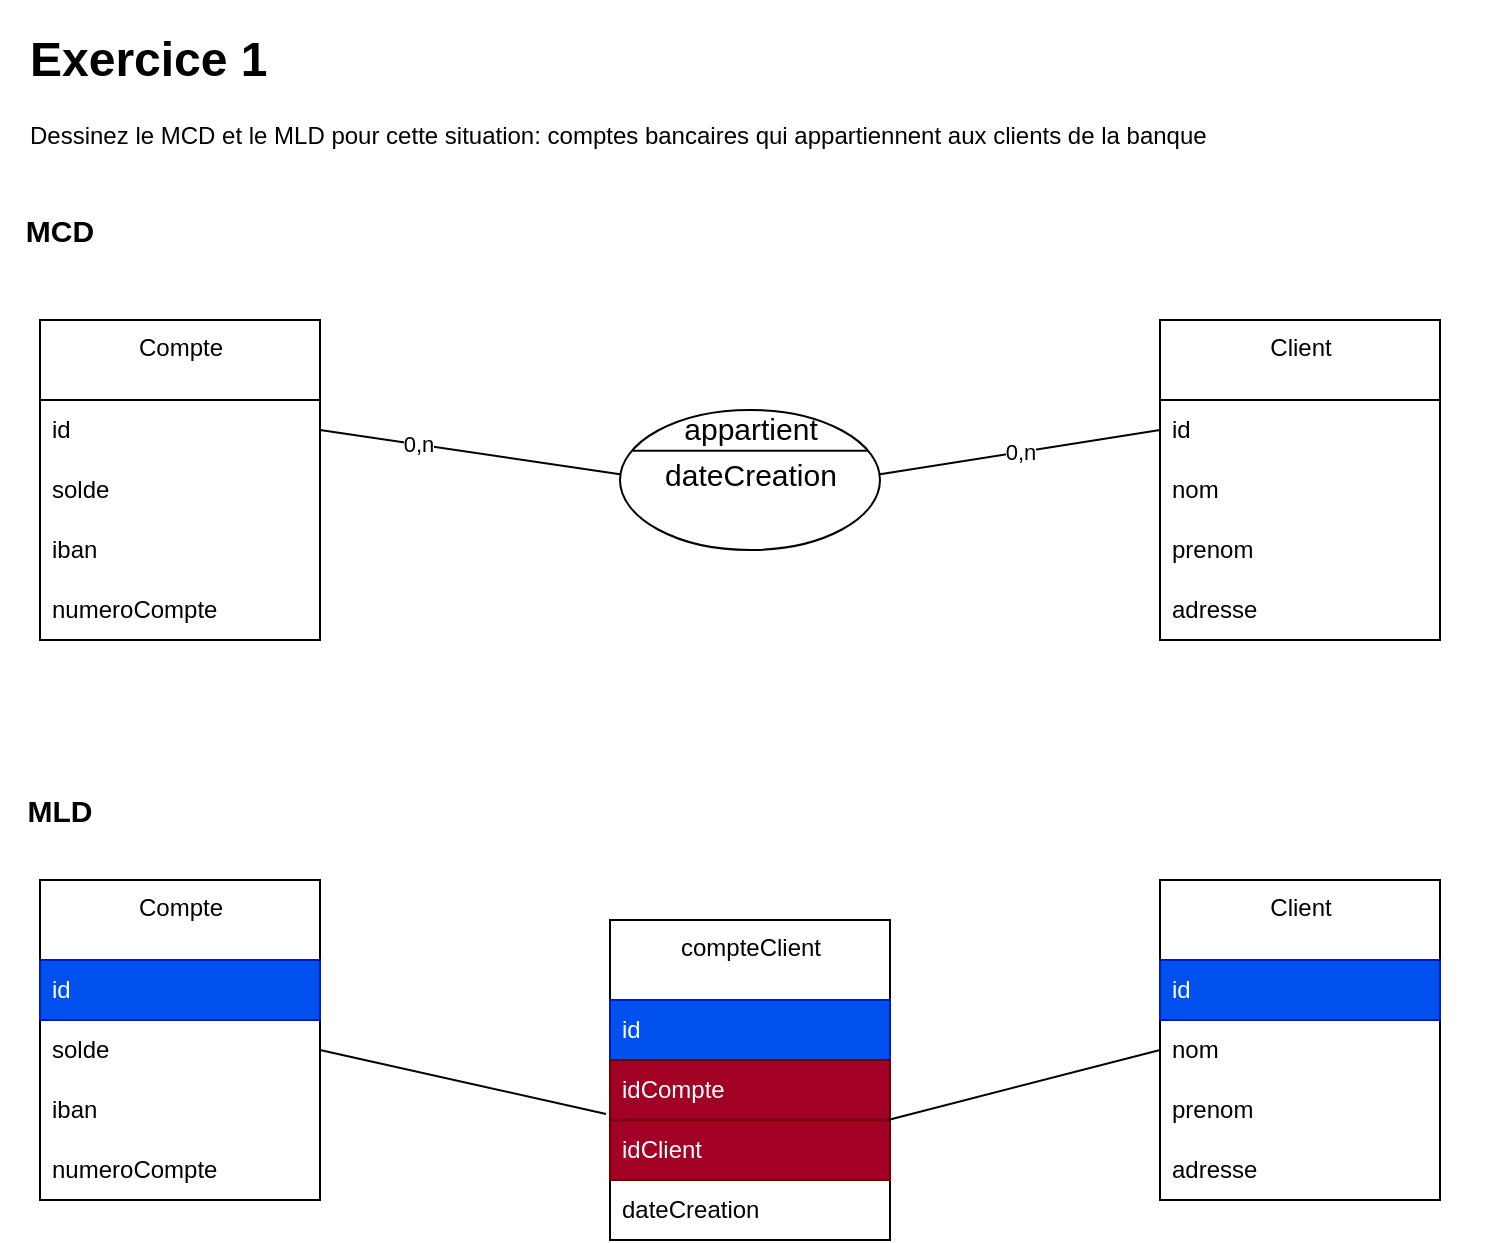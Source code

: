 <mxfile>
    <diagram id="C6bjyGj3N_BJl5rJUEWG" name="ex1">
        <mxGraphModel dx="1111" dy="511" grid="1" gridSize="10" guides="1" tooltips="1" connect="1" arrows="1" fold="1" page="1" pageScale="1" pageWidth="827" pageHeight="1169" math="0" shadow="0">
            <root>
                <mxCell id="0"/>
                <mxCell id="1" parent="0"/>
                <mxCell id="2" value="Compte" style="swimlane;fontStyle=0;align=center;verticalAlign=top;childLayout=stackLayout;horizontal=1;startSize=40;horizontalStack=0;resizeParent=1;resizeParentMax=0;resizeLast=0;collapsible=0;marginBottom=0;html=1;" parent="1" vertex="1">
                    <mxGeometry x="40" y="160" width="140" height="160" as="geometry"/>
                </mxCell>
                <mxCell id="3" value="id" style="text;html=1;strokeColor=none;fillColor=none;align=left;verticalAlign=middle;spacingLeft=4;spacingRight=4;overflow=hidden;rotatable=0;points=[[0,0.5],[1,0.5]];portConstraint=eastwest;" parent="2" vertex="1">
                    <mxGeometry y="40" width="140" height="30" as="geometry"/>
                </mxCell>
                <mxCell id="4" value="solde" style="text;html=1;strokeColor=none;fillColor=none;align=left;verticalAlign=middle;spacingLeft=4;spacingRight=4;overflow=hidden;rotatable=0;points=[[0,0.5],[1,0.5]];portConstraint=eastwest;" parent="2" vertex="1">
                    <mxGeometry y="70" width="140" height="30" as="geometry"/>
                </mxCell>
                <mxCell id="11" value="iban" style="text;html=1;strokeColor=none;fillColor=none;align=left;verticalAlign=middle;spacingLeft=4;spacingRight=4;overflow=hidden;rotatable=0;points=[[0,0.5],[1,0.5]];portConstraint=eastwest;" parent="2" vertex="1">
                    <mxGeometry y="100" width="140" height="30" as="geometry"/>
                </mxCell>
                <mxCell id="12" value="numeroCompte" style="text;html=1;strokeColor=none;fillColor=none;align=left;verticalAlign=middle;spacingLeft=4;spacingRight=4;overflow=hidden;rotatable=0;points=[[0,0.5],[1,0.5]];portConstraint=eastwest;" parent="2" vertex="1">
                    <mxGeometry y="130" width="140" height="30" as="geometry"/>
                </mxCell>
                <mxCell id="5" value="Client" style="swimlane;fontStyle=0;align=center;verticalAlign=top;childLayout=stackLayout;horizontal=1;startSize=40;horizontalStack=0;resizeParent=1;resizeParentMax=0;resizeLast=0;collapsible=0;marginBottom=0;html=1;" parent="1" vertex="1">
                    <mxGeometry x="600" y="160" width="140" height="160" as="geometry"/>
                </mxCell>
                <mxCell id="7" value="id" style="text;html=1;strokeColor=none;fillColor=none;align=left;verticalAlign=middle;spacingLeft=4;spacingRight=4;overflow=hidden;rotatable=0;points=[[0,0.5],[1,0.5]];portConstraint=eastwest;" parent="5" vertex="1">
                    <mxGeometry y="40" width="140" height="30" as="geometry"/>
                </mxCell>
                <mxCell id="13" value="nom" style="text;html=1;strokeColor=none;fillColor=none;align=left;verticalAlign=middle;spacingLeft=4;spacingRight=4;overflow=hidden;rotatable=0;points=[[0,0.5],[1,0.5]];portConstraint=eastwest;" parent="5" vertex="1">
                    <mxGeometry y="70" width="140" height="30" as="geometry"/>
                </mxCell>
                <mxCell id="14" value="prenom" style="text;html=1;strokeColor=none;fillColor=none;align=left;verticalAlign=middle;spacingLeft=4;spacingRight=4;overflow=hidden;rotatable=0;points=[[0,0.5],[1,0.5]];portConstraint=eastwest;" parent="5" vertex="1">
                    <mxGeometry y="100" width="140" height="30" as="geometry"/>
                </mxCell>
                <mxCell id="15" value="adresse" style="text;html=1;strokeColor=none;fillColor=none;align=left;verticalAlign=middle;spacingLeft=4;spacingRight=4;overflow=hidden;rotatable=0;points=[[0,0.5],[1,0.5]];portConstraint=eastwest;" parent="5" vertex="1">
                    <mxGeometry y="130" width="140" height="30" as="geometry"/>
                </mxCell>
                <mxCell id="9" value="0,n" style="edgeStyle=none;html=1;exitX=0;exitY=0.5;exitDx=0;exitDy=0;entryX=1;entryY=0.5;entryDx=0;entryDy=0;endArrow=none;endFill=0;" parent="1" target="41" edge="1">
                    <mxGeometry relative="1" as="geometry">
                        <mxPoint x="600" y="215" as="sourcePoint"/>
                        <mxPoint x="450" y="245" as="targetPoint"/>
                    </mxGeometry>
                </mxCell>
                <mxCell id="10" style="edgeStyle=none;html=1;exitX=1;exitY=0.5;exitDx=0;exitDy=0;entryX=0;entryY=0.5;entryDx=0;entryDy=0;endArrow=none;endFill=0;" parent="1" source="3" target="41" edge="1">
                    <mxGeometry relative="1" as="geometry">
                        <mxPoint x="350" y="245" as="targetPoint"/>
                    </mxGeometry>
                </mxCell>
                <mxCell id="16" value="0,n" style="edgeLabel;html=1;align=center;verticalAlign=middle;resizable=0;points=[];" parent="10" vertex="1" connectable="0">
                    <mxGeometry x="-0.352" relative="1" as="geometry">
                        <mxPoint as="offset"/>
                    </mxGeometry>
                </mxCell>
                <mxCell id="17" value="&lt;h1&gt;Exercice 1&lt;/h1&gt;&lt;p&gt;Dessinez le MCD et le MLD pour cette situation: comptes bancaires qui appartiennent aux clients de la banque&lt;/p&gt;" style="text;html=1;strokeColor=none;fillColor=none;spacing=5;spacingTop=-20;whiteSpace=wrap;overflow=hidden;rounded=0;" parent="1" vertex="1">
                    <mxGeometry x="30" y="10" width="740" height="120" as="geometry"/>
                </mxCell>
                <mxCell id="18" value="&lt;b&gt;&lt;font style=&quot;font-size: 15px&quot;&gt;MCD&lt;/font&gt;&lt;/b&gt;" style="text;html=1;strokeColor=none;fillColor=none;align=center;verticalAlign=middle;whiteSpace=wrap;rounded=0;" parent="1" vertex="1">
                    <mxGeometry x="20" y="100" width="60" height="30" as="geometry"/>
                </mxCell>
                <mxCell id="19" value="&lt;b&gt;&lt;font style=&quot;font-size: 15px&quot;&gt;MLD&lt;/font&gt;&lt;/b&gt;" style="text;html=1;strokeColor=none;fillColor=none;align=center;verticalAlign=middle;whiteSpace=wrap;rounded=0;" parent="1" vertex="1">
                    <mxGeometry x="20" y="390" width="60" height="30" as="geometry"/>
                </mxCell>
                <mxCell id="20" value="Compte" style="swimlane;fontStyle=0;align=center;verticalAlign=top;childLayout=stackLayout;horizontal=1;startSize=40;horizontalStack=0;resizeParent=1;resizeParentMax=0;resizeLast=0;collapsible=0;marginBottom=0;html=1;" parent="1" vertex="1">
                    <mxGeometry x="40" y="440" width="140" height="160" as="geometry"/>
                </mxCell>
                <mxCell id="21" value="id" style="text;html=1;strokeColor=#001DBC;fillColor=#0050ef;align=left;verticalAlign=middle;spacingLeft=4;spacingRight=4;overflow=hidden;rotatable=0;points=[[0,0.5],[1,0.5]];portConstraint=eastwest;fontColor=#ffffff;" parent="20" vertex="1">
                    <mxGeometry y="40" width="140" height="30" as="geometry"/>
                </mxCell>
                <mxCell id="22" value="solde" style="text;html=1;strokeColor=none;fillColor=none;align=left;verticalAlign=middle;spacingLeft=4;spacingRight=4;overflow=hidden;rotatable=0;points=[[0,0.5],[1,0.5]];portConstraint=eastwest;" parent="20" vertex="1">
                    <mxGeometry y="70" width="140" height="30" as="geometry"/>
                </mxCell>
                <mxCell id="23" value="iban" style="text;html=1;strokeColor=none;fillColor=none;align=left;verticalAlign=middle;spacingLeft=4;spacingRight=4;overflow=hidden;rotatable=0;points=[[0,0.5],[1,0.5]];portConstraint=eastwest;" parent="20" vertex="1">
                    <mxGeometry y="100" width="140" height="30" as="geometry"/>
                </mxCell>
                <mxCell id="24" value="numeroCompte" style="text;html=1;strokeColor=none;fillColor=none;align=left;verticalAlign=middle;spacingLeft=4;spacingRight=4;overflow=hidden;rotatable=0;points=[[0,0.5],[1,0.5]];portConstraint=eastwest;" parent="20" vertex="1">
                    <mxGeometry y="130" width="140" height="30" as="geometry"/>
                </mxCell>
                <mxCell id="25" value="Client" style="swimlane;fontStyle=0;align=center;verticalAlign=top;childLayout=stackLayout;horizontal=1;startSize=40;horizontalStack=0;resizeParent=1;resizeParentMax=0;resizeLast=0;collapsible=0;marginBottom=0;html=1;" parent="1" vertex="1">
                    <mxGeometry x="600" y="440" width="140" height="160" as="geometry"/>
                </mxCell>
                <mxCell id="26" value="id" style="text;html=1;strokeColor=#001DBC;fillColor=#0050ef;align=left;verticalAlign=middle;spacingLeft=4;spacingRight=4;overflow=hidden;rotatable=0;points=[[0,0.5],[1,0.5]];portConstraint=eastwest;fontColor=#ffffff;" parent="25" vertex="1">
                    <mxGeometry y="40" width="140" height="30" as="geometry"/>
                </mxCell>
                <mxCell id="27" value="nom" style="text;html=1;strokeColor=none;fillColor=none;align=left;verticalAlign=middle;spacingLeft=4;spacingRight=4;overflow=hidden;rotatable=0;points=[[0,0.5],[1,0.5]];portConstraint=eastwest;" parent="25" vertex="1">
                    <mxGeometry y="70" width="140" height="30" as="geometry"/>
                </mxCell>
                <mxCell id="28" value="prenom" style="text;html=1;strokeColor=none;fillColor=none;align=left;verticalAlign=middle;spacingLeft=4;spacingRight=4;overflow=hidden;rotatable=0;points=[[0,0.5],[1,0.5]];portConstraint=eastwest;" parent="25" vertex="1">
                    <mxGeometry y="100" width="140" height="30" as="geometry"/>
                </mxCell>
                <mxCell id="29" value="adresse" style="text;html=1;strokeColor=none;fillColor=none;align=left;verticalAlign=middle;spacingLeft=4;spacingRight=4;overflow=hidden;rotatable=0;points=[[0,0.5],[1,0.5]];portConstraint=eastwest;" parent="25" vertex="1">
                    <mxGeometry y="130" width="140" height="30" as="geometry"/>
                </mxCell>
                <mxCell id="30" value="compteClient" style="swimlane;fontStyle=0;align=center;verticalAlign=top;childLayout=stackLayout;horizontal=1;startSize=40;horizontalStack=0;resizeParent=1;resizeParentMax=0;resizeLast=0;collapsible=0;marginBottom=0;html=1;" parent="1" vertex="1">
                    <mxGeometry x="325" y="460" width="140" height="160" as="geometry"/>
                </mxCell>
                <mxCell id="31" value="id" style="text;html=1;strokeColor=#001DBC;fillColor=#0050ef;align=left;verticalAlign=middle;spacingLeft=4;spacingRight=4;overflow=hidden;rotatable=0;points=[[0,0.5],[1,0.5]];portConstraint=eastwest;fontColor=#ffffff;" parent="30" vertex="1">
                    <mxGeometry y="40" width="140" height="30" as="geometry"/>
                </mxCell>
                <mxCell id="32" value="idCompte" style="text;html=1;strokeColor=#6F0000;fillColor=#a20025;align=left;verticalAlign=middle;spacingLeft=4;spacingRight=4;overflow=hidden;rotatable=0;points=[[0,0.5],[1,0.5]];portConstraint=eastwest;fontColor=#ffffff;" parent="30" vertex="1">
                    <mxGeometry y="70" width="140" height="30" as="geometry"/>
                </mxCell>
                <mxCell id="33" value="idClient" style="text;html=1;strokeColor=#6F0000;fillColor=#a20025;align=left;verticalAlign=middle;spacingLeft=4;spacingRight=4;overflow=hidden;rotatable=0;points=[[0,0.5],[1,0.5]];portConstraint=eastwest;fontColor=#ffffff;" parent="30" vertex="1">
                    <mxGeometry y="100" width="140" height="30" as="geometry"/>
                </mxCell>
                <mxCell id="34" value="dateCreation" style="text;html=1;strokeColor=none;fillColor=none;align=left;verticalAlign=middle;spacingLeft=4;spacingRight=4;overflow=hidden;rotatable=0;points=[[0,0.5],[1,0.5]];portConstraint=eastwest;" parent="30" vertex="1">
                    <mxGeometry y="130" width="140" height="30" as="geometry"/>
                </mxCell>
                <mxCell id="35" style="edgeStyle=none;html=1;exitX=1;exitY=0.5;exitDx=0;exitDy=0;fontSize=15;endArrow=none;endFill=0;entryX=-0.014;entryY=-0.1;entryDx=0;entryDy=0;entryPerimeter=0;" parent="1" source="22" target="33" edge="1">
                    <mxGeometry relative="1" as="geometry">
                        <mxPoint x="310" y="560" as="targetPoint"/>
                    </mxGeometry>
                </mxCell>
                <mxCell id="36" style="edgeStyle=none;html=1;exitX=0;exitY=0.5;exitDx=0;exitDy=0;entryX=0.993;entryY=0;entryDx=0;entryDy=0;entryPerimeter=0;fontSize=15;endArrow=none;endFill=0;" parent="1" source="27" target="33" edge="1">
                    <mxGeometry relative="1" as="geometry"/>
                </mxCell>
                <mxCell id="38" value="" style="shape=ellipse;container=1;horizontal=1;horizontalStack=0;resizeParent=1;resizeParentMax=0;resizeLast=0;html=1;dashed=0;collapsible=0;fontSize=15;" parent="1" vertex="1">
                    <mxGeometry x="330" y="205" width="130" height="70" as="geometry"/>
                </mxCell>
                <mxCell id="39" value="appartient" style="html=1;strokeColor=none;fillColor=none;align=center;verticalAlign=middle;rotatable=0;fontSize=15;" parent="38" vertex="1">
                    <mxGeometry width="130" height="17.5" as="geometry"/>
                </mxCell>
                <mxCell id="40" value="" style="line;strokeWidth=1;fillColor=none;rotatable=0;labelPosition=right;points=[];portConstraint=eastwest;dashed=0;resizeWidth=1;fontSize=15;" parent="38" vertex="1">
                    <mxGeometry x="6.5" y="17.5" width="117" height="5.833" as="geometry"/>
                </mxCell>
                <mxCell id="41" value="dateCreation" style="text;html=1;align=center;verticalAlign=middle;rotatable=0;fontSize=15;" parent="38" vertex="1">
                    <mxGeometry y="23.333" width="130" height="17.5" as="geometry"/>
                </mxCell>
            </root>
        </mxGraphModel>
    </diagram>
    <diagram id="ODupLLilMF2V6LQdq8tN" name="ex2">
        <mxGraphModel dx="1111" dy="511" grid="1" gridSize="10" guides="1" tooltips="1" connect="1" arrows="1" fold="1" page="1" pageScale="1" pageWidth="827" pageHeight="1169" math="0" shadow="0">
            <root>
                <mxCell id="y6wnHyTiRf1WpNL9HQrU-0"/>
                <mxCell id="y6wnHyTiRf1WpNL9HQrU-1" parent="y6wnHyTiRf1WpNL9HQrU-0"/>
                <mxCell id="y6wnHyTiRf1WpNL9HQrU-2" value="&lt;h1&gt;Exercice 2&lt;/h1&gt;&lt;p&gt;Dessinez le MCD et le MLD pour cette situation: plats qui contiennent des ingrédients&lt;/p&gt;" style="text;html=1;strokeColor=none;fillColor=none;spacing=5;spacingTop=-20;whiteSpace=wrap;overflow=hidden;rounded=0;" parent="y6wnHyTiRf1WpNL9HQrU-1" vertex="1">
                    <mxGeometry x="40" y="40" width="740" height="120" as="geometry"/>
                </mxCell>
                <mxCell id="y6wnHyTiRf1WpNL9HQrU-3" value="Plat" style="swimlane;fontStyle=0;align=center;verticalAlign=top;childLayout=stackLayout;horizontal=1;startSize=40;horizontalStack=0;resizeParent=1;resizeParentMax=0;resizeLast=0;collapsible=0;marginBottom=0;html=1;fontSize=15;" parent="y6wnHyTiRf1WpNL9HQrU-1" vertex="1">
                    <mxGeometry x="51" y="210" width="140" height="190" as="geometry"/>
                </mxCell>
                <mxCell id="y6wnHyTiRf1WpNL9HQrU-4" value="id" style="text;html=1;strokeColor=none;fillColor=none;align=left;verticalAlign=middle;spacingLeft=4;spacingRight=4;overflow=hidden;rotatable=0;points=[[0,0.5],[1,0.5]];portConstraint=eastwest;fontSize=15;" parent="y6wnHyTiRf1WpNL9HQrU-3" vertex="1">
                    <mxGeometry y="40" width="140" height="30" as="geometry"/>
                </mxCell>
                <mxCell id="y6wnHyTiRf1WpNL9HQrU-5" value="nom" style="text;html=1;strokeColor=none;fillColor=none;align=left;verticalAlign=middle;spacingLeft=4;spacingRight=4;overflow=hidden;rotatable=0;points=[[0,0.5],[1,0.5]];portConstraint=eastwest;fontSize=15;" parent="y6wnHyTiRf1WpNL9HQrU-3" vertex="1">
                    <mxGeometry y="70" width="140" height="30" as="geometry"/>
                </mxCell>
                <mxCell id="y6wnHyTiRf1WpNL9HQrU-6" value="vegetarien" style="text;html=1;strokeColor=none;fillColor=none;align=left;verticalAlign=middle;spacingLeft=4;spacingRight=4;overflow=hidden;rotatable=0;points=[[0,0.5],[1,0.5]];portConstraint=eastwest;fontSize=15;" parent="y6wnHyTiRf1WpNL9HQrU-3" vertex="1">
                    <mxGeometry y="100" width="140" height="30" as="geometry"/>
                </mxCell>
                <mxCell id="y6wnHyTiRf1WpNL9HQrU-7" value="calories" style="text;html=1;strokeColor=none;fillColor=none;align=left;verticalAlign=middle;spacingLeft=4;spacingRight=4;overflow=hidden;rotatable=0;points=[[0,0.5],[1,0.5]];portConstraint=eastwest;fontSize=15;" parent="y6wnHyTiRf1WpNL9HQrU-3" vertex="1">
                    <mxGeometry y="130" width="140" height="30" as="geometry"/>
                </mxCell>
                <mxCell id="y6wnHyTiRf1WpNL9HQrU-8" value="duree" style="text;html=1;strokeColor=none;fillColor=none;align=left;verticalAlign=middle;spacingLeft=4;spacingRight=4;overflow=hidden;rotatable=0;points=[[0,0.5],[1,0.5]];portConstraint=eastwest;fontSize=15;" parent="y6wnHyTiRf1WpNL9HQrU-3" vertex="1">
                    <mxGeometry y="160" width="140" height="30" as="geometry"/>
                </mxCell>
                <mxCell id="y6wnHyTiRf1WpNL9HQrU-9" value="Ingredient" style="swimlane;fontStyle=0;align=center;verticalAlign=top;childLayout=stackLayout;horizontal=1;startSize=40;horizontalStack=0;resizeParent=1;resizeParentMax=0;resizeLast=0;collapsible=0;marginBottom=0;html=1;fontSize=15;" parent="y6wnHyTiRf1WpNL9HQrU-1" vertex="1">
                    <mxGeometry x="621" y="210" width="140" height="130" as="geometry"/>
                </mxCell>
                <mxCell id="y6wnHyTiRf1WpNL9HQrU-10" value="id" style="text;html=1;strokeColor=none;fillColor=none;align=left;verticalAlign=middle;spacingLeft=4;spacingRight=4;overflow=hidden;rotatable=0;points=[[0,0.5],[1,0.5]];portConstraint=eastwest;fontSize=15;" parent="y6wnHyTiRf1WpNL9HQrU-9" vertex="1">
                    <mxGeometry y="40" width="140" height="30" as="geometry"/>
                </mxCell>
                <mxCell id="y6wnHyTiRf1WpNL9HQrU-11" value="nom" style="text;html=1;strokeColor=none;fillColor=none;align=left;verticalAlign=middle;spacingLeft=4;spacingRight=4;overflow=hidden;rotatable=0;points=[[0,0.5],[1,0.5]];portConstraint=eastwest;fontSize=15;" parent="y6wnHyTiRf1WpNL9HQrU-9" vertex="1">
                    <mxGeometry y="70" width="140" height="30" as="geometry"/>
                </mxCell>
                <mxCell id="y6wnHyTiRf1WpNL9HQrU-12" value="type" style="text;html=1;strokeColor=none;fillColor=none;align=left;verticalAlign=middle;spacingLeft=4;spacingRight=4;overflow=hidden;rotatable=0;points=[[0,0.5],[1,0.5]];portConstraint=eastwest;fontSize=15;" parent="y6wnHyTiRf1WpNL9HQrU-9" vertex="1">
                    <mxGeometry y="100" width="140" height="30" as="geometry"/>
                </mxCell>
                <mxCell id="y6wnHyTiRf1WpNL9HQrU-13" value="0,n" style="edgeStyle=none;html=1;exitX=1;exitY=0.5;exitDx=0;exitDy=0;entryX=0;entryY=0.5;entryDx=0;entryDy=0;fontSize=15;endArrow=none;endFill=0;" parent="y6wnHyTiRf1WpNL9HQrU-1" source="y6wnHyTiRf1WpNL9HQrU-4" target="y6wnHyTiRf1WpNL9HQrU-19" edge="1">
                    <mxGeometry relative="1" as="geometry">
                        <mxPoint x="363.5" y="252.5" as="targetPoint"/>
                    </mxGeometry>
                </mxCell>
                <mxCell id="y6wnHyTiRf1WpNL9HQrU-14" style="edgeStyle=none;html=1;exitX=0;exitY=0.5;exitDx=0;exitDy=0;entryX=1;entryY=1;entryDx=0;entryDy=0;fontSize=15;endArrow=none;endFill=0;" parent="y6wnHyTiRf1WpNL9HQrU-1" source="y6wnHyTiRf1WpNL9HQrU-10" target="y6wnHyTiRf1WpNL9HQrU-19" edge="1">
                    <mxGeometry relative="1" as="geometry">
                        <mxPoint x="478.5" y="252.5" as="targetPoint"/>
                    </mxGeometry>
                </mxCell>
                <mxCell id="y6wnHyTiRf1WpNL9HQrU-15" value="0,n" style="edgeLabel;html=1;align=center;verticalAlign=middle;resizable=0;points=[];fontSize=15;" parent="y6wnHyTiRf1WpNL9HQrU-14" vertex="1" connectable="0">
                    <mxGeometry x="0.241" relative="1" as="geometry">
                        <mxPoint as="offset"/>
                    </mxGeometry>
                </mxCell>
                <mxCell id="y6wnHyTiRf1WpNL9HQrU-16" value="" style="shape=ellipse;container=1;horizontal=1;horizontalStack=0;resizeParent=1;resizeParentMax=0;resizeLast=0;html=1;dashed=0;collapsible=0;fontSize=15;" parent="y6wnHyTiRf1WpNL9HQrU-1" vertex="1">
                    <mxGeometry x="340" y="230" width="149" height="100" as="geometry"/>
                </mxCell>
                <mxCell id="y6wnHyTiRf1WpNL9HQrU-17" value="composé de" style="html=1;strokeColor=none;fillColor=none;align=center;verticalAlign=middle;rotatable=0;fontSize=15;" parent="y6wnHyTiRf1WpNL9HQrU-16" vertex="1">
                    <mxGeometry width="149" height="25" as="geometry"/>
                </mxCell>
                <mxCell id="y6wnHyTiRf1WpNL9HQrU-18" value="" style="line;strokeWidth=1;fillColor=none;rotatable=0;labelPosition=right;points=[];portConstraint=eastwest;dashed=0;resizeWidth=1;fontSize=15;" parent="y6wnHyTiRf1WpNL9HQrU-16" vertex="1">
                    <mxGeometry x="7.45" y="25" width="134.1" height="8.333" as="geometry"/>
                </mxCell>
                <mxCell id="y6wnHyTiRf1WpNL9HQrU-19" value="nombreIngredient" style="text;html=1;align=center;verticalAlign=middle;rotatable=0;fontSize=15;" parent="y6wnHyTiRf1WpNL9HQrU-16" vertex="1">
                    <mxGeometry y="33.333" width="149" height="25" as="geometry"/>
                </mxCell>
                <mxCell id="y6wnHyTiRf1WpNL9HQrU-20" value="&lt;b&gt;&lt;font style=&quot;font-size: 15px&quot;&gt;MLD&lt;/font&gt;&lt;/b&gt;" style="text;html=1;strokeColor=none;fillColor=none;align=center;verticalAlign=middle;whiteSpace=wrap;rounded=0;" parent="y6wnHyTiRf1WpNL9HQrU-1" vertex="1">
                    <mxGeometry x="41" y="449" width="60" height="30" as="geometry"/>
                </mxCell>
                <mxCell id="y6wnHyTiRf1WpNL9HQrU-21" value="Plat" style="swimlane;fontStyle=0;align=center;verticalAlign=top;childLayout=stackLayout;horizontal=1;startSize=40;horizontalStack=0;resizeParent=1;resizeParentMax=0;resizeLast=0;collapsible=0;marginBottom=0;html=1;" parent="y6wnHyTiRf1WpNL9HQrU-1" vertex="1">
                    <mxGeometry x="61" y="499" width="140" height="190" as="geometry"/>
                </mxCell>
                <mxCell id="y6wnHyTiRf1WpNL9HQrU-22" value="id" style="text;html=1;strokeColor=#001DBC;fillColor=#0050ef;align=left;verticalAlign=middle;spacingLeft=4;spacingRight=4;overflow=hidden;rotatable=0;points=[[0,0.5],[1,0.5]];portConstraint=eastwest;fontColor=#ffffff;" parent="y6wnHyTiRf1WpNL9HQrU-21" vertex="1">
                    <mxGeometry y="40" width="140" height="30" as="geometry"/>
                </mxCell>
                <mxCell id="y6wnHyTiRf1WpNL9HQrU-23" value="nom" style="text;html=1;strokeColor=none;fillColor=none;align=left;verticalAlign=middle;spacingLeft=4;spacingRight=4;overflow=hidden;rotatable=0;points=[[0,0.5],[1,0.5]];portConstraint=eastwest;" parent="y6wnHyTiRf1WpNL9HQrU-21" vertex="1">
                    <mxGeometry y="70" width="140" height="30" as="geometry"/>
                </mxCell>
                <mxCell id="y6wnHyTiRf1WpNL9HQrU-24" value="vegetarien" style="text;html=1;strokeColor=none;fillColor=none;align=left;verticalAlign=middle;spacingLeft=4;spacingRight=4;overflow=hidden;rotatable=0;points=[[0,0.5],[1,0.5]];portConstraint=eastwest;" parent="y6wnHyTiRf1WpNL9HQrU-21" vertex="1">
                    <mxGeometry y="100" width="140" height="30" as="geometry"/>
                </mxCell>
                <mxCell id="y6wnHyTiRf1WpNL9HQrU-25" value="calories" style="text;html=1;strokeColor=none;fillColor=none;align=left;verticalAlign=middle;spacingLeft=4;spacingRight=4;overflow=hidden;rotatable=0;points=[[0,0.5],[1,0.5]];portConstraint=eastwest;" parent="y6wnHyTiRf1WpNL9HQrU-21" vertex="1">
                    <mxGeometry y="130" width="140" height="30" as="geometry"/>
                </mxCell>
                <mxCell id="y6wnHyTiRf1WpNL9HQrU-26" value="duree" style="text;html=1;strokeColor=none;fillColor=none;align=left;verticalAlign=middle;spacingLeft=4;spacingRight=4;overflow=hidden;rotatable=0;points=[[0,0.5],[1,0.5]];portConstraint=eastwest;" parent="y6wnHyTiRf1WpNL9HQrU-21" vertex="1">
                    <mxGeometry y="160" width="140" height="30" as="geometry"/>
                </mxCell>
                <mxCell id="y6wnHyTiRf1WpNL9HQrU-27" value="Ingredient" style="swimlane;fontStyle=0;align=center;verticalAlign=top;childLayout=stackLayout;horizontal=1;startSize=40;horizontalStack=0;resizeParent=1;resizeParentMax=0;resizeLast=0;collapsible=0;marginBottom=0;html=1;" parent="y6wnHyTiRf1WpNL9HQrU-1" vertex="1">
                    <mxGeometry x="621" y="499" width="140" height="130" as="geometry"/>
                </mxCell>
                <mxCell id="y6wnHyTiRf1WpNL9HQrU-28" value="id" style="text;html=1;strokeColor=#001DBC;fillColor=#0050ef;align=left;verticalAlign=middle;spacingLeft=4;spacingRight=4;overflow=hidden;rotatable=0;points=[[0,0.5],[1,0.5]];portConstraint=eastwest;fontColor=#ffffff;" parent="y6wnHyTiRf1WpNL9HQrU-27" vertex="1">
                    <mxGeometry y="40" width="140" height="30" as="geometry"/>
                </mxCell>
                <mxCell id="y6wnHyTiRf1WpNL9HQrU-29" value="nom" style="text;html=1;strokeColor=none;fillColor=none;align=left;verticalAlign=middle;spacingLeft=4;spacingRight=4;overflow=hidden;rotatable=0;points=[[0,0.5],[1,0.5]];portConstraint=eastwest;" parent="y6wnHyTiRf1WpNL9HQrU-27" vertex="1">
                    <mxGeometry y="70" width="140" height="30" as="geometry"/>
                </mxCell>
                <mxCell id="y6wnHyTiRf1WpNL9HQrU-30" value="type" style="text;html=1;strokeColor=none;fillColor=none;align=left;verticalAlign=middle;spacingLeft=4;spacingRight=4;overflow=hidden;rotatable=0;points=[[0,0.5],[1,0.5]];portConstraint=eastwest;" parent="y6wnHyTiRf1WpNL9HQrU-27" vertex="1">
                    <mxGeometry y="100" width="140" height="30" as="geometry"/>
                </mxCell>
                <mxCell id="y6wnHyTiRf1WpNL9HQrU-31" value="ingredientPlat" style="swimlane;fontStyle=0;align=center;verticalAlign=top;childLayout=stackLayout;horizontal=1;startSize=40;horizontalStack=0;resizeParent=1;resizeParentMax=0;resizeLast=0;collapsible=0;marginBottom=0;html=1;" parent="y6wnHyTiRf1WpNL9HQrU-1" vertex="1">
                    <mxGeometry x="346" y="519" width="140" height="160" as="geometry"/>
                </mxCell>
                <mxCell id="y6wnHyTiRf1WpNL9HQrU-32" value="id" style="text;html=1;strokeColor=#001DBC;fillColor=#0050ef;align=left;verticalAlign=middle;spacingLeft=4;spacingRight=4;overflow=hidden;rotatable=0;points=[[0,0.5],[1,0.5]];portConstraint=eastwest;fontColor=#ffffff;" parent="y6wnHyTiRf1WpNL9HQrU-31" vertex="1">
                    <mxGeometry y="40" width="140" height="30" as="geometry"/>
                </mxCell>
                <mxCell id="y6wnHyTiRf1WpNL9HQrU-33" value="idPlat" style="text;html=1;strokeColor=#6F0000;fillColor=#a20025;align=left;verticalAlign=middle;spacingLeft=4;spacingRight=4;overflow=hidden;rotatable=0;points=[[0,0.5],[1,0.5]];portConstraint=eastwest;fontColor=#ffffff;" parent="y6wnHyTiRf1WpNL9HQrU-31" vertex="1">
                    <mxGeometry y="70" width="140" height="30" as="geometry"/>
                </mxCell>
                <mxCell id="y6wnHyTiRf1WpNL9HQrU-34" value="idIngredient" style="text;html=1;strokeColor=#6F0000;fillColor=#a20025;align=left;verticalAlign=middle;spacingLeft=4;spacingRight=4;overflow=hidden;rotatable=0;points=[[0,0.5],[1,0.5]];portConstraint=eastwest;fontColor=#ffffff;" parent="y6wnHyTiRf1WpNL9HQrU-31" vertex="1">
                    <mxGeometry y="100" width="140" height="30" as="geometry"/>
                </mxCell>
                <mxCell id="y6wnHyTiRf1WpNL9HQrU-35" value="nombreIngredient" style="text;html=1;strokeColor=none;fillColor=none;align=left;verticalAlign=middle;spacingLeft=4;spacingRight=4;overflow=hidden;rotatable=0;points=[[0,0.5],[1,0.5]];portConstraint=eastwest;" parent="y6wnHyTiRf1WpNL9HQrU-31" vertex="1">
                    <mxGeometry y="130" width="140" height="30" as="geometry"/>
                </mxCell>
                <mxCell id="y6wnHyTiRf1WpNL9HQrU-36" style="edgeStyle=none;html=1;exitX=1;exitY=0.5;exitDx=0;exitDy=0;fontSize=15;endArrow=none;endFill=0;entryX=-0.014;entryY=-0.1;entryDx=0;entryDy=0;entryPerimeter=0;" parent="y6wnHyTiRf1WpNL9HQrU-1" source="y6wnHyTiRf1WpNL9HQrU-23" target="y6wnHyTiRf1WpNL9HQrU-34" edge="1">
                    <mxGeometry relative="1" as="geometry">
                        <mxPoint x="331" y="619" as="targetPoint"/>
                    </mxGeometry>
                </mxCell>
                <mxCell id="y6wnHyTiRf1WpNL9HQrU-37" style="edgeStyle=none;html=1;exitX=0;exitY=0.5;exitDx=0;exitDy=0;entryX=0.993;entryY=0;entryDx=0;entryDy=0;entryPerimeter=0;fontSize=15;endArrow=none;endFill=0;" parent="y6wnHyTiRf1WpNL9HQrU-1" source="y6wnHyTiRf1WpNL9HQrU-29" target="y6wnHyTiRf1WpNL9HQrU-34" edge="1">
                    <mxGeometry relative="1" as="geometry"/>
                </mxCell>
            </root>
        </mxGraphModel>
    </diagram>
    <diagram id="9XYvh1akuCFtiGPkLPgm" name="ex3">
        <mxGraphModel dx="1111" dy="511" grid="1" gridSize="10" guides="1" tooltips="1" connect="1" arrows="1" fold="1" page="1" pageScale="1" pageWidth="827" pageHeight="1169" math="0" shadow="0">
            <root>
                <mxCell id="idXbFzq9L3Xpb22UvkUm-0"/>
                <mxCell id="idXbFzq9L3Xpb22UvkUm-1" parent="idXbFzq9L3Xpb22UvkUm-0"/>
                <mxCell id="idXbFzq9L3Xpb22UvkUm-2" value="&lt;b&gt;&lt;font style=&quot;font-size: 15px&quot;&gt;MCD&lt;/font&gt;&lt;/b&gt;" style="text;html=1;strokeColor=none;fillColor=none;align=center;verticalAlign=middle;whiteSpace=wrap;rounded=0;" parent="idXbFzq9L3Xpb22UvkUm-1" vertex="1">
                    <mxGeometry x="30" y="140" width="60" height="30" as="geometry"/>
                </mxCell>
                <mxCell id="idXbFzq9L3Xpb22UvkUm-3" value="Film" style="swimlane;fontStyle=0;align=center;verticalAlign=top;childLayout=stackLayout;horizontal=1;startSize=40;horizontalStack=0;resizeParent=1;resizeParentMax=0;resizeLast=0;collapsible=0;marginBottom=0;html=1;" parent="idXbFzq9L3Xpb22UvkUm-1" vertex="1">
                    <mxGeometry x="600" y="200" width="140" height="250" as="geometry"/>
                </mxCell>
                <mxCell id="idXbFzq9L3Xpb22UvkUm-4" value="id" style="text;html=1;strokeColor=none;fillColor=none;align=left;verticalAlign=middle;spacingLeft=4;spacingRight=4;overflow=hidden;rotatable=0;points=[[0,0.5],[1,0.5]];portConstraint=eastwest;" parent="idXbFzq9L3Xpb22UvkUm-3" vertex="1">
                    <mxGeometry y="40" width="140" height="30" as="geometry"/>
                </mxCell>
                <mxCell id="idXbFzq9L3Xpb22UvkUm-5" value="titre" style="text;html=1;strokeColor=none;fillColor=none;align=left;verticalAlign=middle;spacingLeft=4;spacingRight=4;overflow=hidden;rotatable=0;points=[[0,0.5],[1,0.5]];portConstraint=eastwest;" parent="idXbFzq9L3Xpb22UvkUm-3" vertex="1">
                    <mxGeometry y="70" width="140" height="30" as="geometry"/>
                </mxCell>
                <mxCell id="idXbFzq9L3Xpb22UvkUm-6" value="dateSortie" style="text;html=1;strokeColor=none;fillColor=none;align=left;verticalAlign=middle;spacingLeft=4;spacingRight=4;overflow=hidden;rotatable=0;points=[[0,0.5],[1,0.5]];portConstraint=eastwest;" parent="idXbFzq9L3Xpb22UvkUm-3" vertex="1">
                    <mxGeometry y="100" width="140" height="30" as="geometry"/>
                </mxCell>
                <mxCell id="idXbFzq9L3Xpb22UvkUm-7" value="genre" style="text;html=1;strokeColor=none;fillColor=none;align=left;verticalAlign=middle;spacingLeft=4;spacingRight=4;overflow=hidden;rotatable=0;points=[[0,0.5],[1,0.5]];portConstraint=eastwest;" parent="idXbFzq9L3Xpb22UvkUm-3" vertex="1">
                    <mxGeometry y="130" width="140" height="30" as="geometry"/>
                </mxCell>
                <mxCell id="idXbFzq9L3Xpb22UvkUm-8" value="duree" style="text;html=1;strokeColor=none;fillColor=none;align=left;verticalAlign=middle;spacingLeft=4;spacingRight=4;overflow=hidden;rotatable=0;points=[[0,0.5],[1,0.5]];portConstraint=eastwest;" parent="idXbFzq9L3Xpb22UvkUm-3" vertex="1">
                    <mxGeometry y="160" width="140" height="30" as="geometry"/>
                </mxCell>
                <mxCell id="idXbFzq9L3Xpb22UvkUm-10" value="anneeProduction" style="text;html=1;strokeColor=none;fillColor=none;align=left;verticalAlign=middle;spacingLeft=4;spacingRight=4;overflow=hidden;rotatable=0;points=[[0,0.5],[1,0.5]];portConstraint=eastwest;" parent="idXbFzq9L3Xpb22UvkUm-3" vertex="1">
                    <mxGeometry y="190" width="140" height="30" as="geometry"/>
                </mxCell>
                <mxCell id="idXbFzq9L3Xpb22UvkUm-11" value="synopsis" style="text;html=1;strokeColor=none;fillColor=none;align=left;verticalAlign=middle;spacingLeft=4;spacingRight=4;overflow=hidden;rotatable=0;points=[[0,0.5],[1,0.5]];portConstraint=eastwest;" parent="idXbFzq9L3Xpb22UvkUm-3" vertex="1">
                    <mxGeometry y="220" width="140" height="30" as="geometry"/>
                </mxCell>
                <mxCell id="idXbFzq9L3Xpb22UvkUm-12" value="Realisateur" style="swimlane;fontStyle=0;align=center;verticalAlign=top;childLayout=stackLayout;horizontal=1;startSize=40;horizontalStack=0;resizeParent=1;resizeParentMax=0;resizeLast=0;collapsible=0;marginBottom=0;html=1;" parent="idXbFzq9L3Xpb22UvkUm-1" vertex="1">
                    <mxGeometry x="80" y="200" width="140" height="190" as="geometry"/>
                </mxCell>
                <mxCell id="idXbFzq9L3Xpb22UvkUm-13" value="id" style="text;html=1;strokeColor=none;fillColor=none;align=left;verticalAlign=middle;spacingLeft=4;spacingRight=4;overflow=hidden;rotatable=0;points=[[0,0.5],[1,0.5]];portConstraint=eastwest;" parent="idXbFzq9L3Xpb22UvkUm-12" vertex="1">
                    <mxGeometry y="40" width="140" height="30" as="geometry"/>
                </mxCell>
                <mxCell id="idXbFzq9L3Xpb22UvkUm-14" value="nom" style="text;html=1;strokeColor=none;fillColor=none;align=left;verticalAlign=middle;spacingLeft=4;spacingRight=4;overflow=hidden;rotatable=0;points=[[0,0.5],[1,0.5]];portConstraint=eastwest;" parent="idXbFzq9L3Xpb22UvkUm-12" vertex="1">
                    <mxGeometry y="70" width="140" height="30" as="geometry"/>
                </mxCell>
                <mxCell id="idXbFzq9L3Xpb22UvkUm-15" value="prenom" style="text;html=1;strokeColor=none;fillColor=none;align=left;verticalAlign=middle;spacingLeft=4;spacingRight=4;overflow=hidden;rotatable=0;points=[[0,0.5],[1,0.5]];portConstraint=eastwest;" parent="idXbFzq9L3Xpb22UvkUm-12" vertex="1">
                    <mxGeometry y="100" width="140" height="30" as="geometry"/>
                </mxCell>
                <mxCell id="idXbFzq9L3Xpb22UvkUm-16" value="genre" style="text;html=1;strokeColor=none;fillColor=none;align=left;verticalAlign=middle;spacingLeft=4;spacingRight=4;overflow=hidden;rotatable=0;points=[[0,0.5],[1,0.5]];portConstraint=eastwest;" parent="idXbFzq9L3Xpb22UvkUm-12" vertex="1">
                    <mxGeometry y="130" width="140" height="30" as="geometry"/>
                </mxCell>
                <mxCell id="idXbFzq9L3Xpb22UvkUm-17" value="nationalite" style="text;html=1;strokeColor=none;fillColor=none;align=left;verticalAlign=middle;spacingLeft=4;spacingRight=4;overflow=hidden;rotatable=0;points=[[0,0.5],[1,0.5]];portConstraint=eastwest;" parent="idXbFzq9L3Xpb22UvkUm-12" vertex="1">
                    <mxGeometry y="160" width="140" height="30" as="geometry"/>
                </mxCell>
                <mxCell id="idXbFzq9L3Xpb22UvkUm-18" value="réalise" style="ellipse;" parent="idXbFzq9L3Xpb22UvkUm-1" vertex="1">
                    <mxGeometry x="365" y="270" width="90" height="67.5" as="geometry"/>
                </mxCell>
                <mxCell id="idXbFzq9L3Xpb22UvkUm-19" style="edgeStyle=none;html=1;exitX=1;exitY=0.5;exitDx=0;exitDy=0;entryX=0;entryY=0.5;entryDx=0;entryDy=0;endArrow=none;endFill=0;" parent="idXbFzq9L3Xpb22UvkUm-1" source="idXbFzq9L3Xpb22UvkUm-15" target="idXbFzq9L3Xpb22UvkUm-18" edge="1">
                    <mxGeometry relative="1" as="geometry"/>
                </mxCell>
                <mxCell id="idXbFzq9L3Xpb22UvkUm-20" value="0,n" style="edgeLabel;html=1;align=center;verticalAlign=middle;resizable=0;points=[];" parent="idXbFzq9L3Xpb22UvkUm-19" vertex="1" connectable="0">
                    <mxGeometry x="-0.351" relative="1" as="geometry">
                        <mxPoint as="offset"/>
                    </mxGeometry>
                </mxCell>
                <mxCell id="idXbFzq9L3Xpb22UvkUm-21" value="0,1" style="edgeStyle=none;html=1;exitX=0;exitY=0.5;exitDx=0;exitDy=0;entryX=1;entryY=0.5;entryDx=0;entryDy=0;endArrow=none;endFill=0;" parent="idXbFzq9L3Xpb22UvkUm-1" source="idXbFzq9L3Xpb22UvkUm-6" target="idXbFzq9L3Xpb22UvkUm-18" edge="1">
                    <mxGeometry relative="1" as="geometry"/>
                </mxCell>
                <mxCell id="idXbFzq9L3Xpb22UvkUm-22" value="&lt;b&gt;&lt;font style=&quot;font-size: 15px&quot;&gt;MLD&lt;/font&gt;&lt;/b&gt;" style="text;html=1;strokeColor=none;fillColor=none;align=center;verticalAlign=middle;whiteSpace=wrap;rounded=0;" parent="idXbFzq9L3Xpb22UvkUm-1" vertex="1">
                    <mxGeometry x="30" y="520" width="60" height="30" as="geometry"/>
                </mxCell>
                <mxCell id="idXbFzq9L3Xpb22UvkUm-23" value="Realisateur" style="swimlane;fontStyle=0;align=center;verticalAlign=top;childLayout=stackLayout;horizontal=1;startSize=40;horizontalStack=0;resizeParent=1;resizeParentMax=0;resizeLast=0;collapsible=0;marginBottom=0;html=1;" parent="idXbFzq9L3Xpb22UvkUm-1" vertex="1">
                    <mxGeometry x="80" y="600" width="140" height="190" as="geometry"/>
                </mxCell>
                <mxCell id="idXbFzq9L3Xpb22UvkUm-24" value="id" style="text;html=1;strokeColor=#001DBC;fillColor=#0050ef;align=left;verticalAlign=middle;spacingLeft=4;spacingRight=4;overflow=hidden;rotatable=0;points=[[0,0.5],[1,0.5]];portConstraint=eastwest;fontColor=#ffffff;" parent="idXbFzq9L3Xpb22UvkUm-23" vertex="1">
                    <mxGeometry y="40" width="140" height="30" as="geometry"/>
                </mxCell>
                <mxCell id="idXbFzq9L3Xpb22UvkUm-25" value="nom" style="text;html=1;strokeColor=none;fillColor=none;align=left;verticalAlign=middle;spacingLeft=4;spacingRight=4;overflow=hidden;rotatable=0;points=[[0,0.5],[1,0.5]];portConstraint=eastwest;" parent="idXbFzq9L3Xpb22UvkUm-23" vertex="1">
                    <mxGeometry y="70" width="140" height="30" as="geometry"/>
                </mxCell>
                <mxCell id="idXbFzq9L3Xpb22UvkUm-26" value="prenom" style="text;html=1;strokeColor=none;fillColor=none;align=left;verticalAlign=middle;spacingLeft=4;spacingRight=4;overflow=hidden;rotatable=0;points=[[0,0.5],[1,0.5]];portConstraint=eastwest;" parent="idXbFzq9L3Xpb22UvkUm-23" vertex="1">
                    <mxGeometry y="100" width="140" height="30" as="geometry"/>
                </mxCell>
                <mxCell id="idXbFzq9L3Xpb22UvkUm-27" value="genre" style="text;html=1;strokeColor=none;fillColor=none;align=left;verticalAlign=middle;spacingLeft=4;spacingRight=4;overflow=hidden;rotatable=0;points=[[0,0.5],[1,0.5]];portConstraint=eastwest;" parent="idXbFzq9L3Xpb22UvkUm-23" vertex="1">
                    <mxGeometry y="130" width="140" height="30" as="geometry"/>
                </mxCell>
                <mxCell id="idXbFzq9L3Xpb22UvkUm-28" value="nationalite" style="text;html=1;strokeColor=none;fillColor=none;align=left;verticalAlign=middle;spacingLeft=4;spacingRight=4;overflow=hidden;rotatable=0;points=[[0,0.5],[1,0.5]];portConstraint=eastwest;" parent="idXbFzq9L3Xpb22UvkUm-23" vertex="1">
                    <mxGeometry y="160" width="140" height="30" as="geometry"/>
                </mxCell>
                <mxCell id="idXbFzq9L3Xpb22UvkUm-29" value="Film" style="swimlane;fontStyle=0;align=center;verticalAlign=top;childLayout=stackLayout;horizontal=1;startSize=40;horizontalStack=0;resizeParent=1;resizeParentMax=0;resizeLast=0;collapsible=0;marginBottom=0;html=1;" parent="idXbFzq9L3Xpb22UvkUm-1" vertex="1">
                    <mxGeometry x="600" y="600" width="140" height="280" as="geometry"/>
                </mxCell>
                <mxCell id="idXbFzq9L3Xpb22UvkUm-30" value="id" style="text;html=1;strokeColor=#001DBC;fillColor=#0050ef;align=left;verticalAlign=middle;spacingLeft=4;spacingRight=4;overflow=hidden;rotatable=0;points=[[0,0.5],[1,0.5]];portConstraint=eastwest;fontColor=#ffffff;" parent="idXbFzq9L3Xpb22UvkUm-29" vertex="1">
                    <mxGeometry y="40" width="140" height="30" as="geometry"/>
                </mxCell>
                <mxCell id="idXbFzq9L3Xpb22UvkUm-31" value="titre" style="text;html=1;strokeColor=none;fillColor=none;align=left;verticalAlign=middle;spacingLeft=4;spacingRight=4;overflow=hidden;rotatable=0;points=[[0,0.5],[1,0.5]];portConstraint=eastwest;" parent="idXbFzq9L3Xpb22UvkUm-29" vertex="1">
                    <mxGeometry y="70" width="140" height="30" as="geometry"/>
                </mxCell>
                <mxCell id="idXbFzq9L3Xpb22UvkUm-32" value="dateSortie" style="text;html=1;strokeColor=none;fillColor=none;align=left;verticalAlign=middle;spacingLeft=4;spacingRight=4;overflow=hidden;rotatable=0;points=[[0,0.5],[1,0.5]];portConstraint=eastwest;" parent="idXbFzq9L3Xpb22UvkUm-29" vertex="1">
                    <mxGeometry y="100" width="140" height="30" as="geometry"/>
                </mxCell>
                <mxCell id="idXbFzq9L3Xpb22UvkUm-33" value="genre" style="text;html=1;strokeColor=none;fillColor=none;align=left;verticalAlign=middle;spacingLeft=4;spacingRight=4;overflow=hidden;rotatable=0;points=[[0,0.5],[1,0.5]];portConstraint=eastwest;" parent="idXbFzq9L3Xpb22UvkUm-29" vertex="1">
                    <mxGeometry y="130" width="140" height="30" as="geometry"/>
                </mxCell>
                <mxCell id="idXbFzq9L3Xpb22UvkUm-34" value="duree" style="text;html=1;strokeColor=none;fillColor=none;align=left;verticalAlign=middle;spacingLeft=4;spacingRight=4;overflow=hidden;rotatable=0;points=[[0,0.5],[1,0.5]];portConstraint=eastwest;" parent="idXbFzq9L3Xpb22UvkUm-29" vertex="1">
                    <mxGeometry y="160" width="140" height="30" as="geometry"/>
                </mxCell>
                <mxCell id="idXbFzq9L3Xpb22UvkUm-36" value="anneeProduction" style="text;html=1;strokeColor=none;fillColor=none;align=left;verticalAlign=middle;spacingLeft=4;spacingRight=4;overflow=hidden;rotatable=0;points=[[0,0.5],[1,0.5]];portConstraint=eastwest;" parent="idXbFzq9L3Xpb22UvkUm-29" vertex="1">
                    <mxGeometry y="190" width="140" height="30" as="geometry"/>
                </mxCell>
                <mxCell id="idXbFzq9L3Xpb22UvkUm-37" value="synopsis" style="text;html=1;strokeColor=none;fillColor=none;align=left;verticalAlign=middle;spacingLeft=4;spacingRight=4;overflow=hidden;rotatable=0;points=[[0,0.5],[1,0.5]];portConstraint=eastwest;" parent="idXbFzq9L3Xpb22UvkUm-29" vertex="1">
                    <mxGeometry y="220" width="140" height="30" as="geometry"/>
                </mxCell>
                <mxCell id="idXbFzq9L3Xpb22UvkUm-38" value="idRealisateur" style="text;html=1;strokeColor=#6F0000;fillColor=#a20025;align=left;verticalAlign=middle;spacingLeft=4;spacingRight=4;overflow=hidden;rotatable=0;points=[[0,0.5],[1,0.5]];portConstraint=eastwest;fontColor=#ffffff;" parent="idXbFzq9L3Xpb22UvkUm-29" vertex="1">
                    <mxGeometry y="250" width="140" height="30" as="geometry"/>
                </mxCell>
                <mxCell id="idXbFzq9L3Xpb22UvkUm-39" style="edgeStyle=none;html=1;exitX=1;exitY=0.5;exitDx=0;exitDy=0;entryX=0;entryY=0.5;entryDx=0;entryDy=0;endArrow=none;endFill=0;" parent="idXbFzq9L3Xpb22UvkUm-1" source="idXbFzq9L3Xpb22UvkUm-26" target="idXbFzq9L3Xpb22UvkUm-32" edge="1">
                    <mxGeometry relative="1" as="geometry"/>
                </mxCell>
                <mxCell id="idXbFzq9L3Xpb22UvkUm-40" value="&lt;h1&gt;Exercice 3&lt;/h1&gt;&lt;p&gt;Dessinez le MCD et le MLD pour cette situation: films réalisés par un réalisateur (considérons un réalisateur par fillm)&lt;/p&gt;" style="text;html=1;strokeColor=none;fillColor=none;spacing=5;spacingTop=-20;whiteSpace=wrap;overflow=hidden;rounded=0;" parent="idXbFzq9L3Xpb22UvkUm-1" vertex="1">
                    <mxGeometry x="40" y="20" width="740" height="120" as="geometry"/>
                </mxCell>
            </root>
        </mxGraphModel>
    </diagram>
    <diagram id="_hXoG-JqQKHlvj0CWRzE" name="ex4">
        <mxGraphModel dx="883" dy="609" grid="1" gridSize="10" guides="1" tooltips="1" connect="1" arrows="1" fold="1" page="1" pageScale="1" pageWidth="827" pageHeight="1169" math="0" shadow="0">
            <root>
                <mxCell id="W9eet6uxWsuJXfC5HpP9-0"/>
                <mxCell id="W9eet6uxWsuJXfC5HpP9-1" parent="W9eet6uxWsuJXfC5HpP9-0"/>
                <mxCell id="W9eet6uxWsuJXfC5HpP9-2" value="&lt;h1&gt;Exercice 4&lt;/h1&gt;&lt;p&gt;Dessinez le MCD et le MLD pour cette situation: personnes qui habitent et qui louent des appartements au fur et à mesure dans le temps (un historique des résidences) et des appartements qu'une personne a loué dans sa vie. Un appartement peut être loué dans un temps T par plusieurs personnes mais aussi au court de sa vie d'appartement, sera loué par plusieurs personnes au total.&lt;/p&gt;" style="text;html=1;strokeColor=none;fillColor=none;spacing=5;spacingTop=-20;whiteSpace=wrap;overflow=hidden;rounded=0;" parent="W9eet6uxWsuJXfC5HpP9-1" vertex="1">
                    <mxGeometry x="40" y="40" width="740" height="120" as="geometry"/>
                </mxCell>
                <mxCell id="W9eet6uxWsuJXfC5HpP9-3" value="&lt;b&gt;&lt;font style=&quot;font-size: 15px&quot;&gt;MCD&lt;/font&gt;&lt;/b&gt;" style="text;html=1;strokeColor=none;fillColor=none;align=center;verticalAlign=middle;whiteSpace=wrap;rounded=0;" parent="W9eet6uxWsuJXfC5HpP9-1" vertex="1">
                    <mxGeometry x="31" y="160" width="60" height="30" as="geometry"/>
                </mxCell>
                <mxCell id="W9eet6uxWsuJXfC5HpP9-4" value="Personne" style="swimlane;fontStyle=0;align=center;verticalAlign=top;childLayout=stackLayout;horizontal=1;startSize=40;horizontalStack=0;resizeParent=1;resizeParentMax=0;resizeLast=0;collapsible=0;marginBottom=0;html=1;" parent="W9eet6uxWsuJXfC5HpP9-1" vertex="1">
                    <mxGeometry x="81" y="220" width="140" height="130" as="geometry"/>
                </mxCell>
                <mxCell id="W9eet6uxWsuJXfC5HpP9-5" value="id" style="text;html=1;strokeColor=none;fillColor=none;align=left;verticalAlign=middle;spacingLeft=4;spacingRight=4;overflow=hidden;rotatable=0;points=[[0,0.5],[1,0.5]];portConstraint=eastwest;" parent="W9eet6uxWsuJXfC5HpP9-4" vertex="1">
                    <mxGeometry y="40" width="140" height="30" as="geometry"/>
                </mxCell>
                <mxCell id="W9eet6uxWsuJXfC5HpP9-6" value="nom" style="text;html=1;strokeColor=none;fillColor=none;align=left;verticalAlign=middle;spacingLeft=4;spacingRight=4;overflow=hidden;rotatable=0;points=[[0,0.5],[1,0.5]];portConstraint=eastwest;" parent="W9eet6uxWsuJXfC5HpP9-4" vertex="1">
                    <mxGeometry y="70" width="140" height="30" as="geometry"/>
                </mxCell>
                <mxCell id="W9eet6uxWsuJXfC5HpP9-7" value="prenom" style="text;html=1;strokeColor=none;fillColor=none;align=left;verticalAlign=middle;spacingLeft=4;spacingRight=4;overflow=hidden;rotatable=0;points=[[0,0.5],[1,0.5]];portConstraint=eastwest;" parent="W9eet6uxWsuJXfC5HpP9-4" vertex="1">
                    <mxGeometry y="100" width="140" height="30" as="geometry"/>
                </mxCell>
                <mxCell id="W9eet6uxWsuJXfC5HpP9-8" value="Appartement" style="swimlane;fontStyle=0;align=center;verticalAlign=top;childLayout=stackLayout;horizontal=1;startSize=40;horizontalStack=0;resizeParent=1;resizeParentMax=0;resizeLast=0;collapsible=0;marginBottom=0;html=1;" parent="W9eet6uxWsuJXfC5HpP9-1" vertex="1">
                    <mxGeometry x="611" y="210" width="140" height="190" as="geometry"/>
                </mxCell>
                <mxCell id="W9eet6uxWsuJXfC5HpP9-9" value="id" style="text;html=1;strokeColor=none;fillColor=none;align=left;verticalAlign=middle;spacingLeft=4;spacingRight=4;overflow=hidden;rotatable=0;points=[[0,0.5],[1,0.5]];portConstraint=eastwest;" parent="W9eet6uxWsuJXfC5HpP9-8" vertex="1">
                    <mxGeometry y="40" width="140" height="30" as="geometry"/>
                </mxCell>
                <mxCell id="W9eet6uxWsuJXfC5HpP9-10" value="adresse" style="text;html=1;strokeColor=none;fillColor=none;align=left;verticalAlign=middle;spacingLeft=4;spacingRight=4;overflow=hidden;rotatable=0;points=[[0,0.5],[1,0.5]];portConstraint=eastwest;" parent="W9eet6uxWsuJXfC5HpP9-8" vertex="1">
                    <mxGeometry y="70" width="140" height="30" as="geometry"/>
                </mxCell>
                <mxCell id="W9eet6uxWsuJXfC5HpP9-11" value="nbChambres" style="text;html=1;strokeColor=none;fillColor=none;align=left;verticalAlign=middle;spacingLeft=4;spacingRight=4;overflow=hidden;rotatable=0;points=[[0,0.5],[1,0.5]];portConstraint=eastwest;" parent="W9eet6uxWsuJXfC5HpP9-8" vertex="1">
                    <mxGeometry y="100" width="140" height="30" as="geometry"/>
                </mxCell>
                <mxCell id="W9eet6uxWsuJXfC5HpP9-12" value="terasse" style="text;html=1;strokeColor=none;fillColor=none;align=left;verticalAlign=middle;spacingLeft=4;spacingRight=4;overflow=hidden;rotatable=0;points=[[0,0.5],[1,0.5]];portConstraint=eastwest;" parent="W9eet6uxWsuJXfC5HpP9-8" vertex="1">
                    <mxGeometry y="130" width="140" height="30" as="geometry"/>
                </mxCell>
                <mxCell id="W9eet6uxWsuJXfC5HpP9-13" value="surface" style="text;html=1;strokeColor=none;fillColor=none;align=left;verticalAlign=middle;spacingLeft=4;spacingRight=4;overflow=hidden;rotatable=0;points=[[0,0.5],[1,0.5]];portConstraint=eastwest;" parent="W9eet6uxWsuJXfC5HpP9-8" vertex="1">
                    <mxGeometry y="160" width="140" height="30" as="geometry"/>
                </mxCell>
                <mxCell id="W9eet6uxWsuJXfC5HpP9-14" value="" style="shape=ellipse;container=1;horizontal=1;horizontalStack=0;resizeParent=1;resizeParentMax=0;resizeLast=0;html=1;dashed=0;collapsible=0;" parent="W9eet6uxWsuJXfC5HpP9-1" vertex="1">
                    <mxGeometry x="281" y="170" width="240" height="150" as="geometry"/>
                </mxCell>
                <mxCell id="W9eet6uxWsuJXfC5HpP9-15" value="habite" style="html=1;strokeColor=none;fillColor=none;align=center;verticalAlign=middle;rotatable=0;" parent="W9eet6uxWsuJXfC5HpP9-14" vertex="1">
                    <mxGeometry y="10" width="240" height="37.5" as="geometry"/>
                </mxCell>
                <mxCell id="W9eet6uxWsuJXfC5HpP9-16" value="" style="line;strokeWidth=1;fillColor=none;rotatable=0;labelPosition=right;points=[];portConstraint=eastwest;dashed=0;resizeWidth=1;" parent="W9eet6uxWsuJXfC5HpP9-14" vertex="1">
                    <mxGeometry x="12" y="37.5" width="216" height="12.5" as="geometry"/>
                </mxCell>
                <mxCell id="W9eet6uxWsuJXfC5HpP9-17" value="dateDebutResidence" style="text;html=1;align=center;verticalAlign=middle;rotatable=0;" parent="W9eet6uxWsuJXfC5HpP9-14" vertex="1">
                    <mxGeometry y="50.0" width="240" height="37.5" as="geometry"/>
                </mxCell>
                <mxCell id="W9eet6uxWsuJXfC5HpP9-18" value="dateFinResidence" style="text;html=1;align=center;verticalAlign=middle;rotatable=0;" parent="W9eet6uxWsuJXfC5HpP9-14" vertex="1">
                    <mxGeometry y="80" width="240" height="37.5" as="geometry"/>
                </mxCell>
                <mxCell id="W9eet6uxWsuJXfC5HpP9-19" value="0,n" style="edgeStyle=none;html=1;exitX=1;exitY=0.5;exitDx=0;exitDy=0;entryX=0;entryY=0.75;entryDx=0;entryDy=0;endArrow=none;endFill=0;" parent="W9eet6uxWsuJXfC5HpP9-1" source="W9eet6uxWsuJXfC5HpP9-5" edge="1">
                    <mxGeometry relative="1" as="geometry">
                        <mxPoint x="281" y="248.125" as="targetPoint"/>
                    </mxGeometry>
                </mxCell>
                <mxCell id="W9eet6uxWsuJXfC5HpP9-20" value="0,n" style="edgeStyle=none;html=1;exitX=1;exitY=0.75;exitDx=0;exitDy=0;entryX=0;entryY=0.5;entryDx=0;entryDy=0;endArrow=none;endFill=0;" parent="W9eet6uxWsuJXfC5HpP9-1" target="W9eet6uxWsuJXfC5HpP9-10" edge="1">
                    <mxGeometry relative="1" as="geometry">
                        <mxPoint x="521" y="248.125" as="sourcePoint"/>
                    </mxGeometry>
                </mxCell>
                <mxCell id="W9eet6uxWsuJXfC5HpP9-21" value="" style="shape=ellipse;container=1;horizontal=1;horizontalStack=0;resizeParent=1;resizeParentMax=0;resizeLast=0;html=1;dashed=0;collapsible=0;" parent="W9eet6uxWsuJXfC5HpP9-1" vertex="1">
                    <mxGeometry x="309" y="355" width="180" height="155" as="geometry"/>
                </mxCell>
                <mxCell id="W9eet6uxWsuJXfC5HpP9-22" value="loue" style="html=1;strokeColor=none;fillColor=none;align=center;verticalAlign=middle;rotatable=0;" parent="W9eet6uxWsuJXfC5HpP9-21" vertex="1">
                    <mxGeometry width="180" height="38.75" as="geometry"/>
                </mxCell>
                <mxCell id="W9eet6uxWsuJXfC5HpP9-23" value="" style="line;strokeWidth=1;fillColor=none;rotatable=0;labelPosition=right;points=[];portConstraint=eastwest;dashed=0;resizeWidth=1;" parent="W9eet6uxWsuJXfC5HpP9-21" vertex="1">
                    <mxGeometry x="9" y="38.75" width="162" height="12.917" as="geometry"/>
                </mxCell>
                <mxCell id="W9eet6uxWsuJXfC5HpP9-24" value="prixLocation" style="text;html=1;align=center;verticalAlign=middle;rotatable=0;" parent="W9eet6uxWsuJXfC5HpP9-21" vertex="1">
                    <mxGeometry y="51.667" width="180" height="38.75" as="geometry"/>
                </mxCell>
                <mxCell id="W9eet6uxWsuJXfC5HpP9-25" value="dateDebutLocation" style="text;html=1;align=center;verticalAlign=middle;rotatable=0;" parent="W9eet6uxWsuJXfC5HpP9-21" vertex="1">
                    <mxGeometry y="77.497" width="180" height="38.75" as="geometry"/>
                </mxCell>
                <mxCell id="W9eet6uxWsuJXfC5HpP9-26" value="dateFinLocation" style="text;html=1;align=center;verticalAlign=middle;rotatable=0;" parent="W9eet6uxWsuJXfC5HpP9-21" vertex="1">
                    <mxGeometry y="104.997" width="180" height="38.75" as="geometry"/>
                </mxCell>
                <mxCell id="W9eet6uxWsuJXfC5HpP9-27" value="0,n" style="edgeStyle=none;html=1;exitX=1;exitY=0;exitDx=0;exitDy=0;entryX=0;entryY=0.5;entryDx=0;entryDy=0;endArrow=none;endFill=0;" parent="W9eet6uxWsuJXfC5HpP9-1" source="W9eet6uxWsuJXfC5HpP9-25" target="W9eet6uxWsuJXfC5HpP9-11" edge="1">
                    <mxGeometry relative="1" as="geometry"/>
                </mxCell>
                <mxCell id="W9eet6uxWsuJXfC5HpP9-28" value="Personne" style="swimlane;fontStyle=0;align=center;verticalAlign=top;childLayout=stackLayout;horizontal=1;startSize=40;horizontalStack=0;resizeParent=1;resizeParentMax=0;resizeLast=0;collapsible=0;marginBottom=0;html=1;" parent="W9eet6uxWsuJXfC5HpP9-1" vertex="1">
                    <mxGeometry x="40" y="702" width="180" height="130" as="geometry"/>
                </mxCell>
                <mxCell id="W9eet6uxWsuJXfC5HpP9-29" value="id" style="text;html=1;strokeColor=none;fillColor=none;align=left;verticalAlign=middle;spacingLeft=4;spacingRight=4;overflow=hidden;rotatable=0;points=[[0,0.5],[1,0.5]];portConstraint=eastwest;" parent="W9eet6uxWsuJXfC5HpP9-28" vertex="1">
                    <mxGeometry y="40" width="180" height="30" as="geometry"/>
                </mxCell>
                <mxCell id="W9eet6uxWsuJXfC5HpP9-30" value="nom" style="text;html=1;strokeColor=none;fillColor=none;align=left;verticalAlign=middle;spacingLeft=4;spacingRight=4;overflow=hidden;rotatable=0;points=[[0,0.5],[1,0.5]];portConstraint=eastwest;" parent="W9eet6uxWsuJXfC5HpP9-28" vertex="1">
                    <mxGeometry y="70" width="180" height="30" as="geometry"/>
                </mxCell>
                <mxCell id="W9eet6uxWsuJXfC5HpP9-31" value="prenom" style="text;html=1;strokeColor=none;fillColor=none;align=left;verticalAlign=middle;spacingLeft=4;spacingRight=4;overflow=hidden;rotatable=0;points=[[0,0.5],[1,0.5]];portConstraint=eastwest;" parent="W9eet6uxWsuJXfC5HpP9-28" vertex="1">
                    <mxGeometry y="100" width="180" height="30" as="geometry"/>
                </mxCell>
                <mxCell id="W9eet6uxWsuJXfC5HpP9-32" value="Appartement" style="swimlane;fontStyle=0;align=center;verticalAlign=top;childLayout=stackLayout;horizontal=1;startSize=40;horizontalStack=0;resizeParent=1;resizeParentMax=0;resizeLast=0;collapsible=0;marginBottom=0;html=1;" parent="W9eet6uxWsuJXfC5HpP9-1" vertex="1">
                    <mxGeometry x="600" y="722" width="180" height="190" as="geometry"/>
                </mxCell>
                <mxCell id="W9eet6uxWsuJXfC5HpP9-33" value="id" style="text;html=1;strokeColor=none;fillColor=none;align=left;verticalAlign=middle;spacingLeft=4;spacingRight=4;overflow=hidden;rotatable=0;points=[[0,0.5],[1,0.5]];portConstraint=eastwest;" parent="W9eet6uxWsuJXfC5HpP9-32" vertex="1">
                    <mxGeometry y="40" width="180" height="30" as="geometry"/>
                </mxCell>
                <mxCell id="W9eet6uxWsuJXfC5HpP9-34" value="adresse" style="text;html=1;strokeColor=none;fillColor=none;align=left;verticalAlign=middle;spacingLeft=4;spacingRight=4;overflow=hidden;rotatable=0;points=[[0,0.5],[1,0.5]];portConstraint=eastwest;" parent="W9eet6uxWsuJXfC5HpP9-32" vertex="1">
                    <mxGeometry y="70" width="180" height="30" as="geometry"/>
                </mxCell>
                <mxCell id="W9eet6uxWsuJXfC5HpP9-35" value="nbChambres" style="text;html=1;strokeColor=none;fillColor=none;align=left;verticalAlign=middle;spacingLeft=4;spacingRight=4;overflow=hidden;rotatable=0;points=[[0,0.5],[1,0.5]];portConstraint=eastwest;" parent="W9eet6uxWsuJXfC5HpP9-32" vertex="1">
                    <mxGeometry y="100" width="180" height="30" as="geometry"/>
                </mxCell>
                <mxCell id="W9eet6uxWsuJXfC5HpP9-36" value="terasse" style="text;html=1;strokeColor=none;fillColor=none;align=left;verticalAlign=middle;spacingLeft=4;spacingRight=4;overflow=hidden;rotatable=0;points=[[0,0.5],[1,0.5]];portConstraint=eastwest;" parent="W9eet6uxWsuJXfC5HpP9-32" vertex="1">
                    <mxGeometry y="130" width="180" height="30" as="geometry"/>
                </mxCell>
                <mxCell id="W9eet6uxWsuJXfC5HpP9-37" value="surface" style="text;html=1;strokeColor=none;fillColor=none;align=left;verticalAlign=middle;spacingLeft=4;spacingRight=4;overflow=hidden;rotatable=0;points=[[0,0.5],[1,0.5]];portConstraint=eastwest;" parent="W9eet6uxWsuJXfC5HpP9-32" vertex="1">
                    <mxGeometry y="160" width="180" height="30" as="geometry"/>
                </mxCell>
                <mxCell id="W9eet6uxWsuJXfC5HpP9-38" value="0,n" style="edgeStyle=none;html=1;exitX=1;exitY=0.5;exitDx=0;exitDy=0;entryX=0;entryY=0;entryDx=0;entryDy=0;endArrow=none;endFill=0;" parent="W9eet6uxWsuJXfC5HpP9-1" source="W9eet6uxWsuJXfC5HpP9-6" target="W9eet6uxWsuJXfC5HpP9-25" edge="1">
                    <mxGeometry relative="1" as="geometry"/>
                </mxCell>
                <mxCell id="W9eet6uxWsuJXfC5HpP9-39" value="Habitation" style="swimlane;fontStyle=0;align=center;verticalAlign=top;childLayout=stackLayout;horizontal=1;startSize=40;horizontalStack=0;resizeParent=1;resizeParentMax=0;resizeLast=0;collapsible=0;marginBottom=0;html=1;" parent="W9eet6uxWsuJXfC5HpP9-1" vertex="1">
                    <mxGeometry x="308" y="582" width="180" height="190" as="geometry"/>
                </mxCell>
                <mxCell id="W9eet6uxWsuJXfC5HpP9-40" value="id" style="text;html=1;strokeColor=#001DBC;fillColor=#0050ef;align=left;verticalAlign=middle;spacingLeft=4;spacingRight=4;overflow=hidden;rotatable=0;points=[[0,0.5],[1,0.5]];portConstraint=eastwest;fontColor=#ffffff;" parent="W9eet6uxWsuJXfC5HpP9-39" vertex="1">
                    <mxGeometry y="40" width="180" height="30" as="geometry"/>
                </mxCell>
                <mxCell id="W9eet6uxWsuJXfC5HpP9-41" value="dateDebutResidence" style="text;html=1;strokeColor=none;fillColor=none;align=left;verticalAlign=middle;spacingLeft=4;spacingRight=4;overflow=hidden;rotatable=0;points=[[0,0.5],[1,0.5]];portConstraint=eastwest;" parent="W9eet6uxWsuJXfC5HpP9-39" vertex="1">
                    <mxGeometry y="70" width="180" height="30" as="geometry"/>
                </mxCell>
                <mxCell id="W9eet6uxWsuJXfC5HpP9-42" value="dateFinResidence" style="text;html=1;strokeColor=none;fillColor=none;align=left;verticalAlign=middle;spacingLeft=4;spacingRight=4;overflow=hidden;rotatable=0;points=[[0,0.5],[1,0.5]];portConstraint=eastwest;" parent="W9eet6uxWsuJXfC5HpP9-39" vertex="1">
                    <mxGeometry y="100" width="180" height="30" as="geometry"/>
                </mxCell>
                <mxCell id="W9eet6uxWsuJXfC5HpP9-43" value="idPersonne" style="text;html=1;strokeColor=#6F0000;fillColor=#a20025;align=left;verticalAlign=middle;spacingLeft=4;spacingRight=4;overflow=hidden;rotatable=0;points=[[0,0.5],[1,0.5]];portConstraint=eastwest;fontColor=#ffffff;" parent="W9eet6uxWsuJXfC5HpP9-39" vertex="1">
                    <mxGeometry y="130" width="180" height="30" as="geometry"/>
                </mxCell>
                <mxCell id="W9eet6uxWsuJXfC5HpP9-44" value="idAppartement" style="text;html=1;strokeColor=#6F0000;fillColor=#a20025;align=left;verticalAlign=middle;spacingLeft=4;spacingRight=4;overflow=hidden;rotatable=0;points=[[0,0.5],[1,0.5]];portConstraint=eastwest;fontColor=#ffffff;" parent="W9eet6uxWsuJXfC5HpP9-39" vertex="1">
                    <mxGeometry y="160" width="180" height="30" as="geometry"/>
                </mxCell>
                <mxCell id="W9eet6uxWsuJXfC5HpP9-45" value="Location" style="swimlane;fontStyle=0;align=center;verticalAlign=top;childLayout=stackLayout;horizontal=1;startSize=40;horizontalStack=0;resizeParent=1;resizeParentMax=0;resizeLast=0;collapsible=0;marginBottom=0;html=1;" parent="W9eet6uxWsuJXfC5HpP9-1" vertex="1">
                    <mxGeometry x="310" y="832" width="180" height="220" as="geometry"/>
                </mxCell>
                <mxCell id="W9eet6uxWsuJXfC5HpP9-46" value="id" style="text;html=1;strokeColor=#001DBC;fillColor=#0050ef;align=left;verticalAlign=middle;spacingLeft=4;spacingRight=4;overflow=hidden;rotatable=0;points=[[0,0.5],[1,0.5]];portConstraint=eastwest;fontColor=#ffffff;" parent="W9eet6uxWsuJXfC5HpP9-45" vertex="1">
                    <mxGeometry y="40" width="180" height="30" as="geometry"/>
                </mxCell>
                <mxCell id="W9eet6uxWsuJXfC5HpP9-47" value="prixLocation" style="text;html=1;strokeColor=none;fillColor=none;align=left;verticalAlign=middle;spacingLeft=4;spacingRight=4;overflow=hidden;rotatable=0;points=[[0,0.5],[1,0.5]];portConstraint=eastwest;" parent="W9eet6uxWsuJXfC5HpP9-45" vertex="1">
                    <mxGeometry y="70" width="180" height="30" as="geometry"/>
                </mxCell>
                <mxCell id="W9eet6uxWsuJXfC5HpP9-48" value="dateLocation" style="text;html=1;strokeColor=none;fillColor=none;align=left;verticalAlign=middle;spacingLeft=4;spacingRight=4;overflow=hidden;rotatable=0;points=[[0,0.5],[1,0.5]];portConstraint=eastwest;" parent="W9eet6uxWsuJXfC5HpP9-45" vertex="1">
                    <mxGeometry y="100" width="180" height="30" as="geometry"/>
                </mxCell>
                <mxCell id="W9eet6uxWsuJXfC5HpP9-49" value="dateFinLocation" style="text;html=1;strokeColor=none;fillColor=none;align=left;verticalAlign=middle;spacingLeft=4;spacingRight=4;overflow=hidden;rotatable=0;points=[[0,0.5],[1,0.5]];portConstraint=eastwest;" parent="W9eet6uxWsuJXfC5HpP9-45" vertex="1">
                    <mxGeometry y="130" width="180" height="30" as="geometry"/>
                </mxCell>
                <mxCell id="W9eet6uxWsuJXfC5HpP9-50" value="idPersonne" style="text;html=1;strokeColor=#6F0000;fillColor=#a20025;align=left;verticalAlign=middle;spacingLeft=4;spacingRight=4;overflow=hidden;rotatable=0;points=[[0,0.5],[1,0.5]];portConstraint=eastwest;fontColor=#ffffff;" parent="W9eet6uxWsuJXfC5HpP9-45" vertex="1">
                    <mxGeometry y="160" width="180" height="30" as="geometry"/>
                </mxCell>
                <mxCell id="W9eet6uxWsuJXfC5HpP9-51" value="idAppartement" style="text;html=1;strokeColor=#6F0000;fillColor=#a20025;align=left;verticalAlign=middle;spacingLeft=4;spacingRight=4;overflow=hidden;rotatable=0;points=[[0,0.5],[1,0.5]];portConstraint=eastwest;fontColor=#ffffff;" parent="W9eet6uxWsuJXfC5HpP9-45" vertex="1">
                    <mxGeometry y="190" width="180" height="30" as="geometry"/>
                </mxCell>
                <mxCell id="W9eet6uxWsuJXfC5HpP9-52" style="edgeStyle=none;html=1;exitX=1;exitY=0.5;exitDx=0;exitDy=0;entryX=0;entryY=0.5;entryDx=0;entryDy=0;endArrow=none;endFill=0;" parent="W9eet6uxWsuJXfC5HpP9-1" source="W9eet6uxWsuJXfC5HpP9-29" target="W9eet6uxWsuJXfC5HpP9-41" edge="1">
                    <mxGeometry relative="1" as="geometry"/>
                </mxCell>
                <mxCell id="W9eet6uxWsuJXfC5HpP9-53" style="edgeStyle=none;html=1;exitX=1;exitY=0.5;exitDx=0;exitDy=0;entryX=0;entryY=0;entryDx=0;entryDy=0;entryPerimeter=0;endArrow=none;endFill=0;" parent="W9eet6uxWsuJXfC5HpP9-1" source="W9eet6uxWsuJXfC5HpP9-41" target="W9eet6uxWsuJXfC5HpP9-34" edge="1">
                    <mxGeometry relative="1" as="geometry"/>
                </mxCell>
                <mxCell id="W9eet6uxWsuJXfC5HpP9-54" style="edgeStyle=none;html=1;exitX=1;exitY=0.5;exitDx=0;exitDy=0;entryX=0;entryY=0.5;entryDx=0;entryDy=0;endArrow=none;endFill=0;" parent="W9eet6uxWsuJXfC5HpP9-1" source="W9eet6uxWsuJXfC5HpP9-30" target="W9eet6uxWsuJXfC5HpP9-49" edge="1">
                    <mxGeometry relative="1" as="geometry"/>
                </mxCell>
                <mxCell id="W9eet6uxWsuJXfC5HpP9-55" style="edgeStyle=none;html=1;exitX=1;exitY=0.5;exitDx=0;exitDy=0;entryX=0.006;entryY=0.733;entryDx=0;entryDy=0;entryPerimeter=0;endArrow=none;endFill=0;" parent="W9eet6uxWsuJXfC5HpP9-1" source="W9eet6uxWsuJXfC5HpP9-49" target="W9eet6uxWsuJXfC5HpP9-35" edge="1">
                    <mxGeometry relative="1" as="geometry"/>
                </mxCell>
                <mxCell id="W9eet6uxWsuJXfC5HpP9-56" value="&lt;b&gt;&lt;font style=&quot;font-size: 15px&quot;&gt;MLD&lt;/font&gt;&lt;/b&gt;" style="text;html=1;strokeColor=none;fillColor=none;align=center;verticalAlign=middle;whiteSpace=wrap;rounded=0;" parent="W9eet6uxWsuJXfC5HpP9-1" vertex="1">
                    <mxGeometry x="30" y="553" width="60" height="30" as="geometry"/>
                </mxCell>
            </root>
        </mxGraphModel>
    </diagram>
    <diagram id="ToLrYIrsSVL38QceQHal" name="ex5">
        <mxGraphModel dx="883" dy="609" grid="1" gridSize="10" guides="1" tooltips="1" connect="1" arrows="1" fold="1" page="1" pageScale="1" pageWidth="827" pageHeight="1169" math="0" shadow="0">
            <root>
                <mxCell id="OCUFGnjtweEphLizGnAR-0"/>
                <mxCell id="OCUFGnjtweEphLizGnAR-1" parent="OCUFGnjtweEphLizGnAR-0"/>
                <mxCell id="OCUFGnjtweEphLizGnAR-2" value="&lt;h1&gt;Exercice 5&lt;/h1&gt;&lt;p&gt;Dessinez le MCD et le MLD pour cette situation: clients d'un magasin online qui font des commandes&lt;/p&gt;" style="text;html=1;strokeColor=none;fillColor=none;spacing=5;spacingTop=-20;whiteSpace=wrap;overflow=hidden;rounded=0;" parent="OCUFGnjtweEphLizGnAR-1" vertex="1">
                    <mxGeometry x="40" y="40" width="740" height="120" as="geometry"/>
                </mxCell>
                <mxCell id="OCUFGnjtweEphLizGnAR-3" value="&lt;b&gt;&lt;font style=&quot;font-size: 15px&quot;&gt;MCD&lt;/font&gt;&lt;/b&gt;" style="text;html=1;strokeColor=none;fillColor=none;align=center;verticalAlign=middle;whiteSpace=wrap;rounded=0;" parent="OCUFGnjtweEphLizGnAR-1" vertex="1">
                    <mxGeometry x="31" y="160" width="60" height="30" as="geometry"/>
                </mxCell>
                <mxCell id="OCUFGnjtweEphLizGnAR-4" value="Client" style="swimlane;fontStyle=0;align=center;verticalAlign=top;childLayout=stackLayout;horizontal=1;startSize=40;horizontalStack=0;resizeParent=1;resizeParentMax=0;resizeLast=0;collapsible=0;marginBottom=0;html=1;fontSize=13;" parent="OCUFGnjtweEphLizGnAR-1" vertex="1">
                    <mxGeometry x="40" y="240" width="140" height="160" as="geometry"/>
                </mxCell>
                <mxCell id="OCUFGnjtweEphLizGnAR-5" value="id" style="text;html=1;strokeColor=none;fillColor=none;align=left;verticalAlign=middle;spacingLeft=4;spacingRight=4;overflow=hidden;rotatable=0;points=[[0,0.5],[1,0.5]];portConstraint=eastwest;fontSize=13;" parent="OCUFGnjtweEphLizGnAR-4" vertex="1">
                    <mxGeometry y="40" width="140" height="30" as="geometry"/>
                </mxCell>
                <mxCell id="OCUFGnjtweEphLizGnAR-6" value="nom" style="text;html=1;strokeColor=none;fillColor=none;align=left;verticalAlign=middle;spacingLeft=4;spacingRight=4;overflow=hidden;rotatable=0;points=[[0,0.5],[1,0.5]];portConstraint=eastwest;fontSize=13;" parent="OCUFGnjtweEphLizGnAR-4" vertex="1">
                    <mxGeometry y="70" width="140" height="30" as="geometry"/>
                </mxCell>
                <mxCell id="OCUFGnjtweEphLizGnAR-7" value="prenom" style="text;html=1;strokeColor=none;fillColor=none;align=left;verticalAlign=middle;spacingLeft=4;spacingRight=4;overflow=hidden;rotatable=0;points=[[0,0.5],[1,0.5]];portConstraint=eastwest;fontSize=13;" parent="OCUFGnjtweEphLizGnAR-4" vertex="1">
                    <mxGeometry y="100" width="140" height="30" as="geometry"/>
                </mxCell>
                <mxCell id="OCUFGnjtweEphLizGnAR-8" value="email" style="text;html=1;strokeColor=none;fillColor=none;align=left;verticalAlign=middle;spacingLeft=4;spacingRight=4;overflow=hidden;rotatable=0;points=[[0,0.5],[1,0.5]];portConstraint=eastwest;fontSize=13;" parent="OCUFGnjtweEphLizGnAR-4" vertex="1">
                    <mxGeometry y="130" width="140" height="30" as="geometry"/>
                </mxCell>
                <mxCell id="OCUFGnjtweEphLizGnAR-9" value="Commande" style="swimlane;fontStyle=0;align=center;verticalAlign=top;childLayout=stackLayout;horizontal=1;startSize=40;horizontalStack=0;resizeParent=1;resizeParentMax=0;resizeLast=0;collapsible=0;marginBottom=0;html=1;fontSize=13;" parent="OCUFGnjtweEphLizGnAR-1" vertex="1">
                    <mxGeometry x="630" y="240" width="140" height="190" as="geometry"/>
                </mxCell>
                <mxCell id="OCUFGnjtweEphLizGnAR-10" value="id" style="text;html=1;strokeColor=none;fillColor=none;align=left;verticalAlign=middle;spacingLeft=4;spacingRight=4;overflow=hidden;rotatable=0;points=[[0,0.5],[1,0.5]];portConstraint=eastwest;fontSize=13;" parent="OCUFGnjtweEphLizGnAR-9" vertex="1">
                    <mxGeometry y="40" width="140" height="30" as="geometry"/>
                </mxCell>
                <mxCell id="OCUFGnjtweEphLizGnAR-11" value="dateCommande" style="text;html=1;strokeColor=none;fillColor=none;align=left;verticalAlign=middle;spacingLeft=4;spacingRight=4;overflow=hidden;rotatable=0;points=[[0,0.5],[1,0.5]];portConstraint=eastwest;fontSize=13;" parent="OCUFGnjtweEphLizGnAR-9" vertex="1">
                    <mxGeometry y="70" width="140" height="30" as="geometry"/>
                </mxCell>
                <mxCell id="OCUFGnjtweEphLizGnAR-12" value="prix" style="text;html=1;strokeColor=none;fillColor=none;align=left;verticalAlign=middle;spacingLeft=4;spacingRight=4;overflow=hidden;rotatable=0;points=[[0,0.5],[1,0.5]];portConstraint=eastwest;fontSize=13;" parent="OCUFGnjtweEphLizGnAR-9" vertex="1">
                    <mxGeometry y="100" width="140" height="30" as="geometry"/>
                </mxCell>
                <mxCell id="OCUFGnjtweEphLizGnAR-13" value="dateLivraison" style="text;html=1;strokeColor=none;fillColor=none;align=left;verticalAlign=middle;spacingLeft=4;spacingRight=4;overflow=hidden;rotatable=0;points=[[0,0.5],[1,0.5]];portConstraint=eastwest;fontSize=13;" parent="OCUFGnjtweEphLizGnAR-9" vertex="1">
                    <mxGeometry y="130" width="140" height="30" as="geometry"/>
                </mxCell>
                <mxCell id="OCUFGnjtweEphLizGnAR-14" value="modePaiement" style="text;html=1;strokeColor=none;fillColor=none;align=left;verticalAlign=middle;spacingLeft=4;spacingRight=4;overflow=hidden;rotatable=0;points=[[0,0.5],[1,0.5]];portConstraint=eastwest;fontSize=13;" parent="OCUFGnjtweEphLizGnAR-9" vertex="1">
                    <mxGeometry y="160" width="140" height="30" as="geometry"/>
                </mxCell>
                <mxCell id="OCUFGnjtweEphLizGnAR-15" value="" style="shape=ellipse;container=1;horizontal=1;horizontalStack=0;resizeParent=1;resizeParentMax=0;resizeLast=0;html=1;dashed=0;collapsible=0;fontSize=13;" parent="OCUFGnjtweEphLizGnAR-1" vertex="1">
                    <mxGeometry x="324" y="280" width="180" height="50" as="geometry"/>
                </mxCell>
                <mxCell id="OCUFGnjtweEphLizGnAR-16" style="edgeStyle=none;html=1;exitX=1;exitY=0.5;exitDx=0;exitDy=0;entryX=0;entryY=0.25;entryDx=0;entryDy=0;fontSize=13;endArrow=none;endFill=0;" parent="OCUFGnjtweEphLizGnAR-1" source="OCUFGnjtweEphLizGnAR-6" target="OCUFGnjtweEphLizGnAR-19" edge="1">
                    <mxGeometry relative="1" as="geometry">
                        <mxPoint x="324.0" y="300" as="targetPoint"/>
                    </mxGeometry>
                </mxCell>
                <mxCell id="OCUFGnjtweEphLizGnAR-17" value="0,n" style="edgeLabel;html=1;align=center;verticalAlign=middle;resizable=0;points=[];fontSize=13;" parent="OCUFGnjtweEphLizGnAR-16" vertex="1" connectable="0">
                    <mxGeometry x="-0.152" relative="1" as="geometry">
                        <mxPoint as="offset"/>
                    </mxGeometry>
                </mxCell>
                <mxCell id="OCUFGnjtweEphLizGnAR-18" value="1,1" style="edgeStyle=none;html=1;exitX=1;exitY=0.25;exitDx=0;exitDy=0;entryX=0;entryY=0.5;entryDx=0;entryDy=0;fontSize=13;endArrow=none;endFill=0;" parent="OCUFGnjtweEphLizGnAR-1" source="OCUFGnjtweEphLizGnAR-19" target="OCUFGnjtweEphLizGnAR-10" edge="1">
                    <mxGeometry relative="1" as="geometry">
                        <mxPoint x="504" y="300" as="sourcePoint"/>
                    </mxGeometry>
                </mxCell>
                <mxCell id="OCUFGnjtweEphLizGnAR-19" value="effectuer" style="html=1;strokeColor=none;fillColor=none;align=center;verticalAlign=middle;rotatable=0;fontSize=13;" parent="OCUFGnjtweEphLizGnAR-1" vertex="1">
                    <mxGeometry x="324" y="299" width="180" height="11.538" as="geometry"/>
                </mxCell>
                <mxCell id="OCUFGnjtweEphLizGnAR-20" value="Client" style="swimlane;fontStyle=0;align=center;verticalAlign=top;childLayout=stackLayout;horizontal=1;startSize=40;horizontalStack=0;resizeParent=1;resizeParentMax=0;resizeLast=0;collapsible=0;marginBottom=0;html=1;fontSize=13;" parent="OCUFGnjtweEphLizGnAR-1" vertex="1">
                    <mxGeometry x="40" y="580" width="140" height="160" as="geometry"/>
                </mxCell>
                <mxCell id="OCUFGnjtweEphLizGnAR-21" value="id" style="text;html=1;strokeColor=#001DBC;fillColor=#0050ef;align=left;verticalAlign=middle;spacingLeft=4;spacingRight=4;overflow=hidden;rotatable=0;points=[[0,0.5],[1,0.5]];portConstraint=eastwest;fontSize=13;fontColor=#ffffff;" parent="OCUFGnjtweEphLizGnAR-20" vertex="1">
                    <mxGeometry y="40" width="140" height="30" as="geometry"/>
                </mxCell>
                <mxCell id="OCUFGnjtweEphLizGnAR-22" value="nom" style="text;html=1;strokeColor=none;fillColor=none;align=left;verticalAlign=middle;spacingLeft=4;spacingRight=4;overflow=hidden;rotatable=0;points=[[0,0.5],[1,0.5]];portConstraint=eastwest;fontSize=13;" parent="OCUFGnjtweEphLizGnAR-20" vertex="1">
                    <mxGeometry y="70" width="140" height="30" as="geometry"/>
                </mxCell>
                <mxCell id="OCUFGnjtweEphLizGnAR-23" value="prenom" style="text;html=1;strokeColor=none;fillColor=none;align=left;verticalAlign=middle;spacingLeft=4;spacingRight=4;overflow=hidden;rotatable=0;points=[[0,0.5],[1,0.5]];portConstraint=eastwest;fontSize=13;" parent="OCUFGnjtweEphLizGnAR-20" vertex="1">
                    <mxGeometry y="100" width="140" height="30" as="geometry"/>
                </mxCell>
                <mxCell id="OCUFGnjtweEphLizGnAR-24" value="email" style="text;html=1;strokeColor=none;fillColor=none;align=left;verticalAlign=middle;spacingLeft=4;spacingRight=4;overflow=hidden;rotatable=0;points=[[0,0.5],[1,0.5]];portConstraint=eastwest;fontSize=13;" parent="OCUFGnjtweEphLizGnAR-20" vertex="1">
                    <mxGeometry y="130" width="140" height="30" as="geometry"/>
                </mxCell>
                <mxCell id="OCUFGnjtweEphLizGnAR-25" value="Commande" style="swimlane;fontStyle=0;align=center;verticalAlign=top;childLayout=stackLayout;horizontal=1;startSize=40;horizontalStack=0;resizeParent=1;resizeParentMax=0;resizeLast=0;collapsible=0;marginBottom=0;html=1;fontSize=13;" parent="OCUFGnjtweEphLizGnAR-1" vertex="1">
                    <mxGeometry x="600" y="560" width="140" height="220" as="geometry"/>
                </mxCell>
                <mxCell id="OCUFGnjtweEphLizGnAR-26" value="id" style="text;html=1;strokeColor=#001DBC;fillColor=#0050ef;align=left;verticalAlign=middle;spacingLeft=4;spacingRight=4;overflow=hidden;rotatable=0;points=[[0,0.5],[1,0.5]];portConstraint=eastwest;fontSize=13;fontColor=#ffffff;" parent="OCUFGnjtweEphLizGnAR-25" vertex="1">
                    <mxGeometry y="40" width="140" height="30" as="geometry"/>
                </mxCell>
                <mxCell id="OCUFGnjtweEphLizGnAR-27" value="dateCommande" style="text;html=1;strokeColor=none;fillColor=none;align=left;verticalAlign=middle;spacingLeft=4;spacingRight=4;overflow=hidden;rotatable=0;points=[[0,0.5],[1,0.5]];portConstraint=eastwest;fontSize=13;" parent="OCUFGnjtweEphLizGnAR-25" vertex="1">
                    <mxGeometry y="70" width="140" height="30" as="geometry"/>
                </mxCell>
                <mxCell id="OCUFGnjtweEphLizGnAR-28" value="prix" style="text;html=1;strokeColor=none;fillColor=none;align=left;verticalAlign=middle;spacingLeft=4;spacingRight=4;overflow=hidden;rotatable=0;points=[[0,0.5],[1,0.5]];portConstraint=eastwest;fontSize=13;" parent="OCUFGnjtweEphLizGnAR-25" vertex="1">
                    <mxGeometry y="100" width="140" height="30" as="geometry"/>
                </mxCell>
                <mxCell id="OCUFGnjtweEphLizGnAR-29" value="dateLivraison" style="text;html=1;strokeColor=none;fillColor=none;align=left;verticalAlign=middle;spacingLeft=4;spacingRight=4;overflow=hidden;rotatable=0;points=[[0,0.5],[1,0.5]];portConstraint=eastwest;fontSize=13;" parent="OCUFGnjtweEphLizGnAR-25" vertex="1">
                    <mxGeometry y="130" width="140" height="30" as="geometry"/>
                </mxCell>
                <mxCell id="OCUFGnjtweEphLizGnAR-30" value="modePaiement" style="text;html=1;strokeColor=none;fillColor=none;align=left;verticalAlign=middle;spacingLeft=4;spacingRight=4;overflow=hidden;rotatable=0;points=[[0,0.5],[1,0.5]];portConstraint=eastwest;fontSize=13;" parent="OCUFGnjtweEphLizGnAR-25" vertex="1">
                    <mxGeometry y="160" width="140" height="30" as="geometry"/>
                </mxCell>
                <mxCell id="OCUFGnjtweEphLizGnAR-31" value="idClient" style="text;html=1;strokeColor=#6F0000;fillColor=#a20025;align=left;verticalAlign=middle;spacingLeft=4;spacingRight=4;overflow=hidden;rotatable=0;points=[[0,0.5],[1,0.5]];portConstraint=eastwest;fontSize=13;fontColor=#ffffff;" parent="OCUFGnjtweEphLizGnAR-25" vertex="1">
                    <mxGeometry y="190" width="140" height="30" as="geometry"/>
                </mxCell>
                <mxCell id="OCUFGnjtweEphLizGnAR-32" style="edgeStyle=none;html=1;exitX=1;exitY=0.5;exitDx=0;exitDy=0;entryX=-0.007;entryY=0.033;entryDx=0;entryDy=0;entryPerimeter=0;fontSize=13;endArrow=none;endFill=0;" parent="OCUFGnjtweEphLizGnAR-1" source="OCUFGnjtweEphLizGnAR-22" target="OCUFGnjtweEphLizGnAR-28" edge="1">
                    <mxGeometry relative="1" as="geometry"/>
                </mxCell>
                <mxCell id="OCUFGnjtweEphLizGnAR-33" value="&lt;b&gt;&lt;font style=&quot;font-size: 15px&quot;&gt;MLD&lt;/font&gt;&lt;/b&gt;" style="text;html=1;strokeColor=none;fillColor=none;align=center;verticalAlign=middle;whiteSpace=wrap;rounded=0;" parent="OCUFGnjtweEphLizGnAR-1" vertex="1">
                    <mxGeometry x="31" y="480" width="60" height="30" as="geometry"/>
                </mxCell>
                <mxCell id="OCUFGnjtweEphLizGnAR-34" value="&lt;h1&gt;Exercice 5 Bis&lt;/h1&gt;&lt;p&gt;Dessinez le MCD et le MLD pour cette situation: clients d'un magasin online qui font des commandes, avec des articles&lt;/p&gt;" style="text;html=1;strokeColor=none;fillColor=none;spacing=5;spacingTop=-20;whiteSpace=wrap;overflow=hidden;rounded=0;" parent="OCUFGnjtweEphLizGnAR-1" vertex="1">
                    <mxGeometry x="49" y="900" width="740" height="120" as="geometry"/>
                </mxCell>
                <mxCell id="OCUFGnjtweEphLizGnAR-35" value="&lt;b&gt;&lt;font style=&quot;font-size: 15px&quot;&gt;MCD&lt;/font&gt;&lt;/b&gt;" style="text;html=1;strokeColor=none;fillColor=none;align=center;verticalAlign=middle;whiteSpace=wrap;rounded=0;" parent="OCUFGnjtweEphLizGnAR-1" vertex="1">
                    <mxGeometry x="40" y="1020" width="60" height="30" as="geometry"/>
                </mxCell>
                <mxCell id="OCUFGnjtweEphLizGnAR-36" value="Client" style="swimlane;fontStyle=0;align=center;verticalAlign=top;childLayout=stackLayout;horizontal=1;startSize=40;horizontalStack=0;resizeParent=1;resizeParentMax=0;resizeLast=0;collapsible=0;marginBottom=0;html=1;fontSize=13;" parent="OCUFGnjtweEphLizGnAR-1" vertex="1">
                    <mxGeometry x="40" y="1080" width="140" height="160" as="geometry"/>
                </mxCell>
                <mxCell id="OCUFGnjtweEphLizGnAR-37" value="id" style="text;html=1;strokeColor=none;fillColor=none;align=left;verticalAlign=middle;spacingLeft=4;spacingRight=4;overflow=hidden;rotatable=0;points=[[0,0.5],[1,0.5]];portConstraint=eastwest;fontSize=13;" parent="OCUFGnjtweEphLizGnAR-36" vertex="1">
                    <mxGeometry y="40" width="140" height="30" as="geometry"/>
                </mxCell>
                <mxCell id="OCUFGnjtweEphLizGnAR-38" value="nom" style="text;html=1;strokeColor=none;fillColor=none;align=left;verticalAlign=middle;spacingLeft=4;spacingRight=4;overflow=hidden;rotatable=0;points=[[0,0.5],[1,0.5]];portConstraint=eastwest;fontSize=13;" parent="OCUFGnjtweEphLizGnAR-36" vertex="1">
                    <mxGeometry y="70" width="140" height="30" as="geometry"/>
                </mxCell>
                <mxCell id="OCUFGnjtweEphLizGnAR-39" value="prenom" style="text;html=1;strokeColor=none;fillColor=none;align=left;verticalAlign=middle;spacingLeft=4;spacingRight=4;overflow=hidden;rotatable=0;points=[[0,0.5],[1,0.5]];portConstraint=eastwest;fontSize=13;" parent="OCUFGnjtweEphLizGnAR-36" vertex="1">
                    <mxGeometry y="100" width="140" height="30" as="geometry"/>
                </mxCell>
                <mxCell id="OCUFGnjtweEphLizGnAR-40" value="email" style="text;html=1;strokeColor=none;fillColor=none;align=left;verticalAlign=middle;spacingLeft=4;spacingRight=4;overflow=hidden;rotatable=0;points=[[0,0.5],[1,0.5]];portConstraint=eastwest;fontSize=13;" parent="OCUFGnjtweEphLizGnAR-36" vertex="1">
                    <mxGeometry y="130" width="140" height="30" as="geometry"/>
                </mxCell>
                <mxCell id="OCUFGnjtweEphLizGnAR-41" value="Commande" style="swimlane;fontStyle=0;align=center;verticalAlign=top;childLayout=stackLayout;horizontal=1;startSize=40;horizontalStack=0;resizeParent=1;resizeParentMax=0;resizeLast=0;collapsible=0;marginBottom=0;html=1;fontSize=13;" parent="OCUFGnjtweEphLizGnAR-1" vertex="1">
                    <mxGeometry x="400" y="1080" width="140" height="130" as="geometry"/>
                </mxCell>
                <mxCell id="OCUFGnjtweEphLizGnAR-42" value="id" style="text;html=1;strokeColor=none;fillColor=none;align=left;verticalAlign=middle;spacingLeft=4;spacingRight=4;overflow=hidden;rotatable=0;points=[[0,0.5],[1,0.5]];portConstraint=eastwest;fontSize=13;" parent="OCUFGnjtweEphLizGnAR-41" vertex="1">
                    <mxGeometry y="40" width="140" height="30" as="geometry"/>
                </mxCell>
                <mxCell id="OCUFGnjtweEphLizGnAR-43" value="dateCommande" style="text;html=1;strokeColor=none;fillColor=none;align=left;verticalAlign=middle;spacingLeft=4;spacingRight=4;overflow=hidden;rotatable=0;points=[[0,0.5],[1,0.5]];portConstraint=eastwest;fontSize=13;" parent="OCUFGnjtweEphLizGnAR-41" vertex="1">
                    <mxGeometry y="70" width="140" height="30" as="geometry"/>
                </mxCell>
                <mxCell id="OCUFGnjtweEphLizGnAR-44" value="modePaiement" style="text;html=1;strokeColor=none;fillColor=none;align=left;verticalAlign=middle;spacingLeft=4;spacingRight=4;overflow=hidden;rotatable=0;points=[[0,0.5],[1,0.5]];portConstraint=eastwest;fontSize=13;" parent="OCUFGnjtweEphLizGnAR-41" vertex="1">
                    <mxGeometry y="100" width="140" height="30" as="geometry"/>
                </mxCell>
                <mxCell id="OCUFGnjtweEphLizGnAR-45" value="" style="shape=ellipse;container=1;horizontal=1;horizontalStack=0;resizeParent=1;resizeParentMax=0;resizeLast=0;html=1;dashed=0;collapsible=0;fontSize=13;" parent="OCUFGnjtweEphLizGnAR-1" vertex="1">
                    <mxGeometry x="224" y="1150" width="100" height="50" as="geometry"/>
                </mxCell>
                <mxCell id="OCUFGnjtweEphLizGnAR-46" value="effectuer" style="html=1;strokeColor=none;fillColor=none;align=center;verticalAlign=middle;rotatable=0;fontSize=13;" parent="OCUFGnjtweEphLizGnAR-45" vertex="1">
                    <mxGeometry y="19.23" width="100" height="11.538" as="geometry"/>
                </mxCell>
                <mxCell id="OCUFGnjtweEphLizGnAR-47" style="edgeStyle=none;html=1;exitX=1;exitY=0.5;exitDx=0;exitDy=0;fontSize=13;endArrow=none;endFill=0;" parent="OCUFGnjtweEphLizGnAR-1" source="OCUFGnjtweEphLizGnAR-38" target="OCUFGnjtweEphLizGnAR-45" edge="1">
                    <mxGeometry relative="1" as="geometry">
                        <mxPoint x="333.0" y="1160" as="targetPoint"/>
                    </mxGeometry>
                </mxCell>
                <mxCell id="OCUFGnjtweEphLizGnAR-48" value="0,n" style="edgeLabel;html=1;align=center;verticalAlign=middle;resizable=0;points=[];fontSize=13;" parent="OCUFGnjtweEphLizGnAR-47" vertex="1" connectable="0">
                    <mxGeometry x="-0.152" relative="1" as="geometry">
                        <mxPoint as="offset"/>
                    </mxGeometry>
                </mxCell>
                <mxCell id="OCUFGnjtweEphLizGnAR-49" value="1,1" style="edgeStyle=none;html=1;exitX=1;exitY=0.25;exitDx=0;exitDy=0;entryX=0;entryY=0.5;entryDx=0;entryDy=0;fontSize=13;endArrow=none;endFill=0;" parent="OCUFGnjtweEphLizGnAR-1" source="OCUFGnjtweEphLizGnAR-46" target="OCUFGnjtweEphLizGnAR-43" edge="1">
                    <mxGeometry relative="1" as="geometry">
                        <mxPoint x="513" y="1160" as="sourcePoint"/>
                    </mxGeometry>
                </mxCell>
                <mxCell id="OCUFGnjtweEphLizGnAR-50" value="Client" style="swimlane;fontStyle=0;align=center;verticalAlign=top;childLayout=stackLayout;horizontal=1;startSize=40;horizontalStack=0;resizeParent=1;resizeParentMax=0;resizeLast=0;collapsible=0;marginBottom=0;html=1;fontSize=13;" parent="OCUFGnjtweEphLizGnAR-1" vertex="1">
                    <mxGeometry x="60" y="1360" width="140" height="160" as="geometry"/>
                </mxCell>
                <mxCell id="OCUFGnjtweEphLizGnAR-51" value="id" style="text;html=1;strokeColor=#001DBC;fillColor=#0050ef;align=left;verticalAlign=middle;spacingLeft=4;spacingRight=4;overflow=hidden;rotatable=0;points=[[0,0.5],[1,0.5]];portConstraint=eastwest;fontSize=13;fontColor=#ffffff;" parent="OCUFGnjtweEphLizGnAR-50" vertex="1">
                    <mxGeometry y="40" width="140" height="30" as="geometry"/>
                </mxCell>
                <mxCell id="OCUFGnjtweEphLizGnAR-52" value="nom" style="text;html=1;strokeColor=none;fillColor=none;align=left;verticalAlign=middle;spacingLeft=4;spacingRight=4;overflow=hidden;rotatable=0;points=[[0,0.5],[1,0.5]];portConstraint=eastwest;fontSize=13;" parent="OCUFGnjtweEphLizGnAR-50" vertex="1">
                    <mxGeometry y="70" width="140" height="30" as="geometry"/>
                </mxCell>
                <mxCell id="OCUFGnjtweEphLizGnAR-53" value="prenom" style="text;html=1;strokeColor=none;fillColor=none;align=left;verticalAlign=middle;spacingLeft=4;spacingRight=4;overflow=hidden;rotatable=0;points=[[0,0.5],[1,0.5]];portConstraint=eastwest;fontSize=13;" parent="OCUFGnjtweEphLizGnAR-50" vertex="1">
                    <mxGeometry y="100" width="140" height="30" as="geometry"/>
                </mxCell>
                <mxCell id="OCUFGnjtweEphLizGnAR-54" value="email" style="text;html=1;strokeColor=none;fillColor=none;align=left;verticalAlign=middle;spacingLeft=4;spacingRight=4;overflow=hidden;rotatable=0;points=[[0,0.5],[1,0.5]];portConstraint=eastwest;fontSize=13;" parent="OCUFGnjtweEphLizGnAR-50" vertex="1">
                    <mxGeometry y="130" width="140" height="30" as="geometry"/>
                </mxCell>
                <mxCell id="OCUFGnjtweEphLizGnAR-55" value="Commande" style="swimlane;fontStyle=0;align=center;verticalAlign=top;childLayout=stackLayout;horizontal=1;startSize=40;horizontalStack=0;resizeParent=1;resizeParentMax=0;resizeLast=0;collapsible=0;marginBottom=0;html=1;fontSize=13;" parent="OCUFGnjtweEphLizGnAR-1" vertex="1">
                    <mxGeometry x="320" y="1360" width="140" height="160" as="geometry"/>
                </mxCell>
                <mxCell id="OCUFGnjtweEphLizGnAR-56" value="id" style="text;html=1;strokeColor=#001DBC;fillColor=#0050ef;align=left;verticalAlign=middle;spacingLeft=4;spacingRight=4;overflow=hidden;rotatable=0;points=[[0,0.5],[1,0.5]];portConstraint=eastwest;fontSize=13;fontColor=#ffffff;" parent="OCUFGnjtweEphLizGnAR-55" vertex="1">
                    <mxGeometry y="40" width="140" height="30" as="geometry"/>
                </mxCell>
                <mxCell id="OCUFGnjtweEphLizGnAR-57" value="dateCommande" style="text;html=1;strokeColor=none;fillColor=none;align=left;verticalAlign=middle;spacingLeft=4;spacingRight=4;overflow=hidden;rotatable=0;points=[[0,0.5],[1,0.5]];portConstraint=eastwest;fontSize=13;" parent="OCUFGnjtweEphLizGnAR-55" vertex="1">
                    <mxGeometry y="70" width="140" height="30" as="geometry"/>
                </mxCell>
                <mxCell id="OCUFGnjtweEphLizGnAR-58" value="modePaiement" style="text;html=1;strokeColor=none;fillColor=none;align=left;verticalAlign=middle;spacingLeft=4;spacingRight=4;overflow=hidden;rotatable=0;points=[[0,0.5],[1,0.5]];portConstraint=eastwest;fontSize=13;" parent="OCUFGnjtweEphLizGnAR-55" vertex="1">
                    <mxGeometry y="100" width="140" height="30" as="geometry"/>
                </mxCell>
                <mxCell id="OCUFGnjtweEphLizGnAR-59" value="idClient" style="text;html=1;strokeColor=#6F0000;fillColor=#a20025;align=left;verticalAlign=middle;spacingLeft=4;spacingRight=4;overflow=hidden;rotatable=0;points=[[0,0.5],[1,0.5]];portConstraint=eastwest;fontSize=13;fontColor=#ffffff;" parent="OCUFGnjtweEphLizGnAR-55" vertex="1">
                    <mxGeometry y="130" width="140" height="30" as="geometry"/>
                </mxCell>
                <mxCell id="OCUFGnjtweEphLizGnAR-60" value="&lt;b&gt;&lt;font style=&quot;font-size: 15px&quot;&gt;MLD&lt;/font&gt;&lt;/b&gt;" style="text;html=1;strokeColor=none;fillColor=none;align=center;verticalAlign=middle;whiteSpace=wrap;rounded=0;" parent="OCUFGnjtweEphLizGnAR-1" vertex="1">
                    <mxGeometry x="40" y="1290" width="60" height="30" as="geometry"/>
                </mxCell>
                <mxCell id="OCUFGnjtweEphLizGnAR-61" value="Article" style="swimlane;fontStyle=0;align=center;verticalAlign=top;childLayout=stackLayout;horizontal=1;startSize=40;horizontalStack=0;resizeParent=1;resizeParentMax=0;resizeLast=0;collapsible=0;marginBottom=0;html=1;fontSize=13;" parent="OCUFGnjtweEphLizGnAR-1" vertex="1">
                    <mxGeometry x="827" y="1080" width="140" height="220" as="geometry"/>
                </mxCell>
                <mxCell id="OCUFGnjtweEphLizGnAR-62" value="id" style="text;html=1;strokeColor=none;fillColor=none;align=left;verticalAlign=middle;spacingLeft=4;spacingRight=4;overflow=hidden;rotatable=0;points=[[0,0.5],[1,0.5]];portConstraint=eastwest;fontSize=13;" parent="OCUFGnjtweEphLizGnAR-61" vertex="1">
                    <mxGeometry y="40" width="140" height="30" as="geometry"/>
                </mxCell>
                <mxCell id="OCUFGnjtweEphLizGnAR-63" value="nom" style="text;html=1;strokeColor=none;fillColor=none;align=left;verticalAlign=middle;spacingLeft=4;spacingRight=4;overflow=hidden;rotatable=0;points=[[0,0.5],[1,0.5]];portConstraint=eastwest;fontSize=13;" parent="OCUFGnjtweEphLizGnAR-61" vertex="1">
                    <mxGeometry y="70" width="140" height="30" as="geometry"/>
                </mxCell>
                <mxCell id="OCUFGnjtweEphLizGnAR-64" value="prix" style="text;html=1;strokeColor=none;fillColor=none;align=left;verticalAlign=middle;spacingLeft=4;spacingRight=4;overflow=hidden;rotatable=0;points=[[0,0.5],[1,0.5]];portConstraint=eastwest;fontSize=13;" parent="OCUFGnjtweEphLizGnAR-61" vertex="1">
                    <mxGeometry y="100" width="140" height="30" as="geometry"/>
                </mxCell>
                <mxCell id="OCUFGnjtweEphLizGnAR-65" value="type" style="text;html=1;strokeColor=none;fillColor=none;align=left;verticalAlign=middle;spacingLeft=4;spacingRight=4;overflow=hidden;rotatable=0;points=[[0,0.5],[1,0.5]];portConstraint=eastwest;fontSize=13;" parent="OCUFGnjtweEphLizGnAR-61" vertex="1">
                    <mxGeometry y="130" width="140" height="30" as="geometry"/>
                </mxCell>
                <mxCell id="OCUFGnjtweEphLizGnAR-66" value="taille" style="text;html=1;strokeColor=none;fillColor=none;align=left;verticalAlign=middle;spacingLeft=4;spacingRight=4;overflow=hidden;rotatable=0;points=[[0,0.5],[1,0.5]];portConstraint=eastwest;fontSize=13;" parent="OCUFGnjtweEphLizGnAR-61" vertex="1">
                    <mxGeometry y="160" width="140" height="30" as="geometry"/>
                </mxCell>
                <mxCell id="OCUFGnjtweEphLizGnAR-67" value="couleur" style="text;html=1;strokeColor=none;fillColor=none;align=left;verticalAlign=middle;spacingLeft=4;spacingRight=4;overflow=hidden;rotatable=0;points=[[0,0.5],[1,0.5]];portConstraint=eastwest;fontSize=13;" parent="OCUFGnjtweEphLizGnAR-61" vertex="1">
                    <mxGeometry y="190" width="140" height="30" as="geometry"/>
                </mxCell>
                <mxCell id="OCUFGnjtweEphLizGnAR-68" value="" style="shape=ellipse;container=1;horizontal=1;horizontalStack=0;resizeParent=1;resizeParentMax=0;resizeLast=0;html=1;dashed=0;collapsible=0;fontSize=13;" parent="OCUFGnjtweEphLizGnAR-1" vertex="1">
                    <mxGeometry x="610" y="1130" width="140.0" height="100" as="geometry"/>
                </mxCell>
                <mxCell id="OCUFGnjtweEphLizGnAR-69" value="contient" style="html=1;strokeColor=none;fillColor=none;align=center;verticalAlign=middle;rotatable=0;fontSize=13;" parent="OCUFGnjtweEphLizGnAR-68" vertex="1">
                    <mxGeometry x="3.105" width="136.895" height="25" as="geometry"/>
                </mxCell>
                <mxCell id="OCUFGnjtweEphLizGnAR-70" value="" style="line;strokeWidth=1;fillColor=none;rotatable=0;labelPosition=right;points=[];portConstraint=eastwest;dashed=0;resizeWidth=1;fontSize=13;" parent="OCUFGnjtweEphLizGnAR-68" vertex="1">
                    <mxGeometry x="7" y="25" width="126.0" height="8.333" as="geometry"/>
                </mxCell>
                <mxCell id="OCUFGnjtweEphLizGnAR-71" value="quantite" style="text;html=1;align=center;verticalAlign=middle;rotatable=0;fontSize=13;" parent="OCUFGnjtweEphLizGnAR-68" vertex="1">
                    <mxGeometry y="33.333" width="140.0" height="25" as="geometry"/>
                </mxCell>
                <mxCell id="OCUFGnjtweEphLizGnAR-72" value="dateLivraison" style="text;html=1;align=center;verticalAlign=middle;rotatable=0;fontSize=13;" parent="OCUFGnjtweEphLizGnAR-68" vertex="1">
                    <mxGeometry y="58.333" width="140.0" height="25" as="geometry"/>
                </mxCell>
                <mxCell id="OCUFGnjtweEphLizGnAR-73" value="1,n" style="edgeStyle=none;html=1;exitX=1;exitY=0.5;exitDx=0;exitDy=0;entryX=0;entryY=0.5;entryDx=0;entryDy=0;fontSize=13;endArrow=none;endFill=0;" parent="OCUFGnjtweEphLizGnAR-1" source="OCUFGnjtweEphLizGnAR-43" target="OCUFGnjtweEphLizGnAR-71" edge="1">
                    <mxGeometry relative="1" as="geometry"/>
                </mxCell>
                <mxCell id="OCUFGnjtweEphLizGnAR-74" style="edgeStyle=none;html=1;exitX=1;exitY=1;exitDx=0;exitDy=0;entryX=0;entryY=0.5;entryDx=0;entryDy=0;fontSize=13;endArrow=none;endFill=0;" parent="OCUFGnjtweEphLizGnAR-1" source="OCUFGnjtweEphLizGnAR-71" target="OCUFGnjtweEphLizGnAR-63" edge="1">
                    <mxGeometry relative="1" as="geometry"/>
                </mxCell>
                <mxCell id="OCUFGnjtweEphLizGnAR-75" value="0,n" style="edgeLabel;html=1;align=center;verticalAlign=middle;resizable=0;points=[];fontSize=13;" parent="OCUFGnjtweEphLizGnAR-74" vertex="1" connectable="0">
                    <mxGeometry x="-0.473" y="-1" relative="1" as="geometry">
                        <mxPoint as="offset"/>
                    </mxGeometry>
                </mxCell>
                <mxCell id="OCUFGnjtweEphLizGnAR-76" value="Le minimum est 1, pas besoin de penser à une propriété nullable, car on aura pas dans la BD de commande sans que le client n'existe" style="text;html=1;strokeColor=none;fillColor=none;align=center;verticalAlign=middle;whiteSpace=wrap;rounded=0;" parent="OCUFGnjtweEphLizGnAR-1" vertex="1">
                    <mxGeometry x="488" y="330" width="130" height="100" as="geometry"/>
                </mxCell>
                <mxCell id="OCUFGnjtweEphLizGnAR-77" style="edgeStyle=none;html=1;exitX=1;exitY=0.5;exitDx=0;exitDy=0;entryX=0;entryY=0.5;entryDx=0;entryDy=0;endArrow=none;endFill=0;" parent="OCUFGnjtweEphLizGnAR-1" source="OCUFGnjtweEphLizGnAR-52" target="OCUFGnjtweEphLizGnAR-57" edge="1">
                    <mxGeometry relative="1" as="geometry"/>
                </mxCell>
                <mxCell id="OCUFGnjtweEphLizGnAR-78" value="articleCommande" style="swimlane;fontStyle=0;align=center;verticalAlign=top;childLayout=stackLayout;horizontal=1;startSize=40;horizontalStack=0;resizeParent=1;resizeParentMax=0;resizeLast=0;collapsible=0;marginBottom=0;html=1;fontSize=13;" parent="OCUFGnjtweEphLizGnAR-1" vertex="1">
                    <mxGeometry x="560" y="1360" width="140" height="190" as="geometry"/>
                </mxCell>
                <mxCell id="OCUFGnjtweEphLizGnAR-79" value="id" style="text;html=1;strokeColor=#001DBC;fillColor=#0050ef;align=left;verticalAlign=middle;spacingLeft=4;spacingRight=4;overflow=hidden;rotatable=0;points=[[0,0.5],[1,0.5]];portConstraint=eastwest;fontSize=13;fontColor=#ffffff;" parent="OCUFGnjtweEphLizGnAR-78" vertex="1">
                    <mxGeometry y="40" width="140" height="30" as="geometry"/>
                </mxCell>
                <mxCell id="OCUFGnjtweEphLizGnAR-80" value="quantite" style="text;html=1;align=left;verticalAlign=middle;spacingLeft=4;spacingRight=4;overflow=hidden;rotatable=0;points=[[0,0.5],[1,0.5]];portConstraint=eastwest;fontSize=13;" parent="OCUFGnjtweEphLizGnAR-78" vertex="1">
                    <mxGeometry y="70" width="140" height="30" as="geometry"/>
                </mxCell>
                <mxCell id="OCUFGnjtweEphLizGnAR-81" value="dateLivraison" style="text;html=1;align=left;verticalAlign=middle;spacingLeft=4;spacingRight=4;overflow=hidden;rotatable=0;points=[[0,0.5],[1,0.5]];portConstraint=eastwest;fontSize=13;" parent="OCUFGnjtweEphLizGnAR-78" vertex="1">
                    <mxGeometry y="100" width="140" height="30" as="geometry"/>
                </mxCell>
                <mxCell id="OCUFGnjtweEphLizGnAR-82" value="idCommande" style="text;html=1;strokeColor=#6F0000;fillColor=#a20025;align=left;verticalAlign=middle;spacingLeft=4;spacingRight=4;overflow=hidden;rotatable=0;points=[[0,0.5],[1,0.5]];portConstraint=eastwest;fontSize=13;fontColor=#ffffff;" parent="OCUFGnjtweEphLizGnAR-78" vertex="1">
                    <mxGeometry y="130" width="140" height="30" as="geometry"/>
                </mxCell>
                <mxCell id="OCUFGnjtweEphLizGnAR-83" value="idArticle" style="text;html=1;strokeColor=#6F0000;fillColor=#a20025;align=left;verticalAlign=middle;spacingLeft=4;spacingRight=4;overflow=hidden;rotatable=0;points=[[0,0.5],[1,0.5]];portConstraint=eastwest;fontSize=13;fontColor=#ffffff;" parent="OCUFGnjtweEphLizGnAR-78" vertex="1">
                    <mxGeometry y="160" width="140" height="30" as="geometry"/>
                </mxCell>
                <mxCell id="OCUFGnjtweEphLizGnAR-84" value="Article" style="swimlane;fontStyle=0;align=center;verticalAlign=top;childLayout=stackLayout;horizontal=1;startSize=40;horizontalStack=0;resizeParent=1;resizeParentMax=0;resizeLast=0;collapsible=0;marginBottom=0;html=1;fontSize=13;" parent="OCUFGnjtweEphLizGnAR-1" vertex="1">
                    <mxGeometry x="827" y="1360" width="140" height="220" as="geometry"/>
                </mxCell>
                <mxCell id="OCUFGnjtweEphLizGnAR-85" value="id" style="text;html=1;strokeColor=#001DBC;fillColor=#0050ef;align=left;verticalAlign=middle;spacingLeft=4;spacingRight=4;overflow=hidden;rotatable=0;points=[[0,0.5],[1,0.5]];portConstraint=eastwest;fontSize=13;fontColor=#ffffff;" parent="OCUFGnjtweEphLizGnAR-84" vertex="1">
                    <mxGeometry y="40" width="140" height="30" as="geometry"/>
                </mxCell>
                <mxCell id="OCUFGnjtweEphLizGnAR-86" value="nom" style="text;html=1;strokeColor=none;fillColor=none;align=left;verticalAlign=middle;spacingLeft=4;spacingRight=4;overflow=hidden;rotatable=0;points=[[0,0.5],[1,0.5]];portConstraint=eastwest;fontSize=13;" parent="OCUFGnjtweEphLizGnAR-84" vertex="1">
                    <mxGeometry y="70" width="140" height="30" as="geometry"/>
                </mxCell>
                <mxCell id="OCUFGnjtweEphLizGnAR-87" value="prix" style="text;html=1;strokeColor=none;fillColor=none;align=left;verticalAlign=middle;spacingLeft=4;spacingRight=4;overflow=hidden;rotatable=0;points=[[0,0.5],[1,0.5]];portConstraint=eastwest;fontSize=13;" parent="OCUFGnjtweEphLizGnAR-84" vertex="1">
                    <mxGeometry y="100" width="140" height="30" as="geometry"/>
                </mxCell>
                <mxCell id="OCUFGnjtweEphLizGnAR-88" value="type" style="text;html=1;strokeColor=none;fillColor=none;align=left;verticalAlign=middle;spacingLeft=4;spacingRight=4;overflow=hidden;rotatable=0;points=[[0,0.5],[1,0.5]];portConstraint=eastwest;fontSize=13;" parent="OCUFGnjtweEphLizGnAR-84" vertex="1">
                    <mxGeometry y="130" width="140" height="30" as="geometry"/>
                </mxCell>
                <mxCell id="OCUFGnjtweEphLizGnAR-89" value="taille" style="text;html=1;strokeColor=none;fillColor=none;align=left;verticalAlign=middle;spacingLeft=4;spacingRight=4;overflow=hidden;rotatable=0;points=[[0,0.5],[1,0.5]];portConstraint=eastwest;fontSize=13;" parent="OCUFGnjtweEphLizGnAR-84" vertex="1">
                    <mxGeometry y="160" width="140" height="30" as="geometry"/>
                </mxCell>
                <mxCell id="OCUFGnjtweEphLizGnAR-90" value="couleur" style="text;html=1;strokeColor=none;fillColor=none;align=left;verticalAlign=middle;spacingLeft=4;spacingRight=4;overflow=hidden;rotatable=0;points=[[0,0.5],[1,0.5]];portConstraint=eastwest;fontSize=13;" parent="OCUFGnjtweEphLizGnAR-84" vertex="1">
                    <mxGeometry y="190" width="140" height="30" as="geometry"/>
                </mxCell>
                <mxCell id="OCUFGnjtweEphLizGnAR-91" style="edgeStyle=none;html=1;exitX=1;exitY=0.5;exitDx=0;exitDy=0;entryX=0;entryY=0.5;entryDx=0;entryDy=0;endArrow=none;endFill=0;" parent="OCUFGnjtweEphLizGnAR-1" source="OCUFGnjtweEphLizGnAR-57" edge="1">
                    <mxGeometry relative="1" as="geometry">
                        <mxPoint x="560" y="1445" as="targetPoint"/>
                    </mxGeometry>
                </mxCell>
                <mxCell id="OCUFGnjtweEphLizGnAR-92" style="edgeStyle=none;html=1;exitX=1;exitY=0.5;exitDx=0;exitDy=0;entryX=0;entryY=0.5;entryDx=0;entryDy=0;endArrow=none;endFill=0;" parent="OCUFGnjtweEphLizGnAR-1" target="OCUFGnjtweEphLizGnAR-86" edge="1">
                    <mxGeometry relative="1" as="geometry">
                        <mxPoint x="700.0" y="1445" as="sourcePoint"/>
                    </mxGeometry>
                </mxCell>
            </root>
        </mxGraphModel>
    </diagram>
    <diagram id="bb9a2LBg2cOpE9q1Lbj3" name="ex6">
        <mxGraphModel dx="883" dy="609" grid="1" gridSize="10" guides="1" tooltips="1" connect="1" arrows="1" fold="1" page="1" pageScale="1" pageWidth="827" pageHeight="1169" math="0" shadow="0">
            <root>
                <mxCell id="45O4lD2CLwNiYDrFNKsz-0"/>
                <mxCell id="45O4lD2CLwNiYDrFNKsz-1" parent="45O4lD2CLwNiYDrFNKsz-0"/>
                <mxCell id="45O4lD2CLwNiYDrFNKsz-2" value="&lt;h1&gt;Exercice 6&lt;/h1&gt;&lt;p&gt;Dessinez le MCD et le MLD pour cette situation: employés supervisés par d'autres employés&lt;/p&gt;" style="text;html=1;strokeColor=none;fillColor=none;spacing=5;spacingTop=-20;whiteSpace=wrap;overflow=hidden;rounded=0;" parent="45O4lD2CLwNiYDrFNKsz-1" vertex="1">
                    <mxGeometry x="40" y="40" width="740" height="120" as="geometry"/>
                </mxCell>
                <mxCell id="45O4lD2CLwNiYDrFNKsz-3" value="&lt;b&gt;&lt;font style=&quot;font-size: 15px&quot;&gt;MCD&lt;/font&gt;&lt;/b&gt;" style="text;html=1;strokeColor=none;fillColor=none;align=center;verticalAlign=middle;whiteSpace=wrap;rounded=0;" parent="45O4lD2CLwNiYDrFNKsz-1" vertex="1">
                    <mxGeometry x="31" y="160" width="60" height="30" as="geometry"/>
                </mxCell>
                <mxCell id="45O4lD2CLwNiYDrFNKsz-4" value="Employe" style="swimlane;fontStyle=1;align=center;verticalAlign=middle;childLayout=stackLayout;horizontal=1;startSize=29;horizontalStack=0;resizeParent=1;resizeParentMax=0;resizeLast=0;collapsible=0;marginBottom=0;html=1;" parent="45O4lD2CLwNiYDrFNKsz-1" vertex="1">
                    <mxGeometry x="120" y="200" width="140" height="129" as="geometry"/>
                </mxCell>
                <mxCell id="45O4lD2CLwNiYDrFNKsz-5" value="id" style="text;html=1;strokeColor=none;fillColor=none;align=center;verticalAlign=middle;spacingLeft=4;spacingRight=4;overflow=hidden;rotatable=0;points=[[0,0.5],[1,0.5]];portConstraint=eastwest;" parent="45O4lD2CLwNiYDrFNKsz-4" vertex="1">
                    <mxGeometry y="29" width="140" height="25" as="geometry"/>
                </mxCell>
                <mxCell id="45O4lD2CLwNiYDrFNKsz-7" value="nom" style="text;html=1;strokeColor=none;fillColor=none;align=center;verticalAlign=middle;spacingLeft=4;spacingRight=4;overflow=hidden;rotatable=0;points=[[0,0.5],[1,0.5]];portConstraint=eastwest;" parent="45O4lD2CLwNiYDrFNKsz-4" vertex="1">
                    <mxGeometry y="54" width="140" height="25" as="geometry"/>
                </mxCell>
                <mxCell id="45O4lD2CLwNiYDrFNKsz-8" value="prenom" style="text;html=1;strokeColor=none;fillColor=none;align=center;verticalAlign=middle;spacingLeft=4;spacingRight=4;overflow=hidden;rotatable=0;points=[[0,0.5],[1,0.5]];portConstraint=eastwest;" parent="45O4lD2CLwNiYDrFNKsz-4" vertex="1">
                    <mxGeometry y="79" width="140" height="25" as="geometry"/>
                </mxCell>
                <mxCell id="45O4lD2CLwNiYDrFNKsz-10" value="email" style="text;html=1;strokeColor=none;fillColor=none;align=center;verticalAlign=middle;spacingLeft=4;spacingRight=4;overflow=hidden;rotatable=0;points=[[0,0.5],[1,0.5]];portConstraint=eastwest;" parent="45O4lD2CLwNiYDrFNKsz-4" vertex="1">
                    <mxGeometry y="104" width="140" height="25" as="geometry"/>
                </mxCell>
                <mxCell id="45O4lD2CLwNiYDrFNKsz-12" value="supervisé" style="edgeStyle=none;html=1;exitX=0.5;exitY=1;exitDx=0;exitDy=0;entryX=0.582;entryY=1.04;entryDx=0;entryDy=0;entryPerimeter=0;endArrow=none;endFill=0;" parent="45O4lD2CLwNiYDrFNKsz-1" source="45O4lD2CLwNiYDrFNKsz-9" target="45O4lD2CLwNiYDrFNKsz-10" edge="1">
                    <mxGeometry x="0.323" relative="1" as="geometry">
                        <Array as="points">
                            <mxPoint x="460" y="420"/>
                            <mxPoint x="201" y="420"/>
                        </Array>
                        <mxPoint as="offset"/>
                    </mxGeometry>
                </mxCell>
                <mxCell id="45O4lD2CLwNiYDrFNKsz-21" value="0,n" style="edgeLabel;html=1;align=center;verticalAlign=middle;resizable=0;points=[];" parent="45O4lD2CLwNiYDrFNKsz-12" vertex="1" connectable="0">
                    <mxGeometry x="-0.236" y="-2" relative="1" as="geometry">
                        <mxPoint x="-39" as="offset"/>
                    </mxGeometry>
                </mxCell>
                <mxCell id="45O4lD2CLwNiYDrFNKsz-9" value="supervise" style="ellipse;" parent="45O4lD2CLwNiYDrFNKsz-1" vertex="1">
                    <mxGeometry x="414" y="200" width="100" height="70" as="geometry"/>
                </mxCell>
                <mxCell id="45O4lD2CLwNiYDrFNKsz-11" value="superviseur" style="edgeStyle=none;html=1;exitX=1;exitY=0.5;exitDx=0;exitDy=0;entryX=0.033;entryY=0.667;entryDx=0;entryDy=0;entryPerimeter=0;endArrow=none;endFill=0;" parent="45O4lD2CLwNiYDrFNKsz-1" source="45O4lD2CLwNiYDrFNKsz-7" target="45O4lD2CLwNiYDrFNKsz-9" edge="1">
                    <mxGeometry x="-0.239" y="-1" relative="1" as="geometry">
                        <mxPoint as="offset"/>
                    </mxGeometry>
                </mxCell>
                <mxCell id="45O4lD2CLwNiYDrFNKsz-20" value="0,n" style="edgeLabel;html=1;align=center;verticalAlign=middle;resizable=0;points=[];" parent="45O4lD2CLwNiYDrFNKsz-11" vertex="1" connectable="0">
                    <mxGeometry x="0.49" y="-1" relative="1" as="geometry">
                        <mxPoint as="offset"/>
                    </mxGeometry>
                </mxCell>
                <mxCell id="45O4lD2CLwNiYDrFNKsz-13" value="&lt;b&gt;&lt;font style=&quot;font-size: 15px&quot;&gt;MLD&lt;/font&gt;&lt;/b&gt;" style="text;html=1;strokeColor=none;fillColor=none;align=center;verticalAlign=middle;whiteSpace=wrap;rounded=0;" parent="45O4lD2CLwNiYDrFNKsz-1" vertex="1">
                    <mxGeometry x="31" y="490" width="60" height="30" as="geometry"/>
                </mxCell>
                <mxCell id="45O4lD2CLwNiYDrFNKsz-14" value="Employe" style="swimlane;fontStyle=1;align=center;verticalAlign=middle;childLayout=stackLayout;horizontal=1;startSize=29;horizontalStack=0;resizeParent=1;resizeParentMax=0;resizeLast=0;collapsible=0;marginBottom=0;html=1;" parent="45O4lD2CLwNiYDrFNKsz-1" vertex="1">
                    <mxGeometry x="120" y="560" width="140" height="129" as="geometry"/>
                </mxCell>
                <mxCell id="45O4lD2CLwNiYDrFNKsz-15" value="id" style="text;html=1;strokeColor=#001DBC;fillColor=#0050ef;align=center;verticalAlign=middle;spacingLeft=4;spacingRight=4;overflow=hidden;rotatable=0;points=[[0,0.5],[1,0.5]];portConstraint=eastwest;fontColor=#ffffff;" parent="45O4lD2CLwNiYDrFNKsz-14" vertex="1">
                    <mxGeometry y="29" width="140" height="25" as="geometry"/>
                </mxCell>
                <mxCell id="45O4lD2CLwNiYDrFNKsz-16" value="nom" style="text;html=1;strokeColor=none;fillColor=none;align=center;verticalAlign=middle;spacingLeft=4;spacingRight=4;overflow=hidden;rotatable=0;points=[[0,0.5],[1,0.5]];portConstraint=eastwest;" parent="45O4lD2CLwNiYDrFNKsz-14" vertex="1">
                    <mxGeometry y="54" width="140" height="25" as="geometry"/>
                </mxCell>
                <mxCell id="45O4lD2CLwNiYDrFNKsz-17" value="prenom" style="text;html=1;strokeColor=none;fillColor=none;align=center;verticalAlign=middle;spacingLeft=4;spacingRight=4;overflow=hidden;rotatable=0;points=[[0,0.5],[1,0.5]];portConstraint=eastwest;" parent="45O4lD2CLwNiYDrFNKsz-14" vertex="1">
                    <mxGeometry y="79" width="140" height="25" as="geometry"/>
                </mxCell>
                <mxCell id="45O4lD2CLwNiYDrFNKsz-18" value="email" style="text;html=1;strokeColor=none;fillColor=none;align=center;verticalAlign=middle;spacingLeft=4;spacingRight=4;overflow=hidden;rotatable=0;points=[[0,0.5],[1,0.5]];portConstraint=eastwest;" parent="45O4lD2CLwNiYDrFNKsz-14" vertex="1">
                    <mxGeometry y="104" width="140" height="25" as="geometry"/>
                </mxCell>
                <mxCell id="45O4lD2CLwNiYDrFNKsz-22" value="Supervision" style="swimlane;fontStyle=1;align=center;verticalAlign=middle;childLayout=stackLayout;horizontal=1;startSize=29;horizontalStack=0;resizeParent=1;resizeParentMax=0;resizeLast=0;collapsible=0;marginBottom=0;html=1;" parent="45O4lD2CLwNiYDrFNKsz-1" vertex="1">
                    <mxGeometry x="360" y="560" width="140" height="104" as="geometry"/>
                </mxCell>
                <mxCell id="45O4lD2CLwNiYDrFNKsz-23" value="id" style="text;html=1;strokeColor=#001DBC;fillColor=#0050ef;align=center;verticalAlign=middle;spacingLeft=4;spacingRight=4;overflow=hidden;rotatable=0;points=[[0,0.5],[1,0.5]];portConstraint=eastwest;fontColor=#ffffff;" parent="45O4lD2CLwNiYDrFNKsz-22" vertex="1">
                    <mxGeometry y="29" width="140" height="25" as="geometry"/>
                </mxCell>
                <mxCell id="45O4lD2CLwNiYDrFNKsz-26" value="id_employe_junior" style="text;html=1;strokeColor=#6F0000;fillColor=#a20025;align=center;verticalAlign=middle;spacingLeft=4;spacingRight=4;overflow=hidden;rotatable=0;points=[[0,0.5],[1,0.5]];portConstraint=eastwest;fontColor=#ffffff;" parent="45O4lD2CLwNiYDrFNKsz-22" vertex="1">
                    <mxGeometry y="54" width="140" height="25" as="geometry"/>
                </mxCell>
                <mxCell id="45O4lD2CLwNiYDrFNKsz-27" value="id_employe_chef" style="text;html=1;strokeColor=#6F0000;fillColor=#a20025;align=center;verticalAlign=middle;spacingLeft=4;spacingRight=4;overflow=hidden;rotatable=0;points=[[0,0.5],[1,0.5]];portConstraint=eastwest;fontColor=#ffffff;" parent="45O4lD2CLwNiYDrFNKsz-22" vertex="1">
                    <mxGeometry y="79" width="140" height="25" as="geometry"/>
                </mxCell>
                <mxCell id="45O4lD2CLwNiYDrFNKsz-28" style="edgeStyle=none;html=1;exitX=1;exitY=0.5;exitDx=0;exitDy=0;entryX=0;entryY=0.5;entryDx=0;entryDy=0;endArrow=none;endFill=0;" parent="45O4lD2CLwNiYDrFNKsz-1" source="45O4lD2CLwNiYDrFNKsz-16" target="45O4lD2CLwNiYDrFNKsz-26" edge="1">
                    <mxGeometry relative="1" as="geometry"/>
                </mxCell>
                <mxCell id="45O4lD2CLwNiYDrFNKsz-29" value="&lt;b&gt;&lt;font style=&quot;font-size: 15px&quot;&gt;MCD&lt;/font&gt;&lt;/b&gt;" style="text;html=1;strokeColor=none;fillColor=none;align=center;verticalAlign=middle;whiteSpace=wrap;rounded=0;" parent="45O4lD2CLwNiYDrFNKsz-1" vertex="1">
                    <mxGeometry x="39" y="800" width="60" height="30" as="geometry"/>
                </mxCell>
                <mxCell id="45O4lD2CLwNiYDrFNKsz-30" value="Employe" style="swimlane;fontStyle=1;align=center;verticalAlign=middle;childLayout=stackLayout;horizontal=1;startSize=29;horizontalStack=0;resizeParent=1;resizeParentMax=0;resizeLast=0;collapsible=0;marginBottom=0;html=1;" parent="45O4lD2CLwNiYDrFNKsz-1" vertex="1">
                    <mxGeometry x="128" y="840" width="140" height="129" as="geometry"/>
                </mxCell>
                <mxCell id="45O4lD2CLwNiYDrFNKsz-31" value="id" style="text;html=1;strokeColor=none;fillColor=none;align=center;verticalAlign=middle;spacingLeft=4;spacingRight=4;overflow=hidden;rotatable=0;points=[[0,0.5],[1,0.5]];portConstraint=eastwest;" parent="45O4lD2CLwNiYDrFNKsz-30" vertex="1">
                    <mxGeometry y="29" width="140" height="25" as="geometry"/>
                </mxCell>
                <mxCell id="45O4lD2CLwNiYDrFNKsz-32" value="nom" style="text;html=1;strokeColor=none;fillColor=none;align=center;verticalAlign=middle;spacingLeft=4;spacingRight=4;overflow=hidden;rotatable=0;points=[[0,0.5],[1,0.5]];portConstraint=eastwest;" parent="45O4lD2CLwNiYDrFNKsz-30" vertex="1">
                    <mxGeometry y="54" width="140" height="25" as="geometry"/>
                </mxCell>
                <mxCell id="45O4lD2CLwNiYDrFNKsz-33" value="prenom" style="text;html=1;strokeColor=none;fillColor=none;align=center;verticalAlign=middle;spacingLeft=4;spacingRight=4;overflow=hidden;rotatable=0;points=[[0,0.5],[1,0.5]];portConstraint=eastwest;" parent="45O4lD2CLwNiYDrFNKsz-30" vertex="1">
                    <mxGeometry y="79" width="140" height="25" as="geometry"/>
                </mxCell>
                <mxCell id="45O4lD2CLwNiYDrFNKsz-34" value="email" style="text;html=1;strokeColor=none;fillColor=none;align=center;verticalAlign=middle;spacingLeft=4;spacingRight=4;overflow=hidden;rotatable=0;points=[[0,0.5],[1,0.5]];portConstraint=eastwest;" parent="45O4lD2CLwNiYDrFNKsz-30" vertex="1">
                    <mxGeometry y="104" width="140" height="25" as="geometry"/>
                </mxCell>
                <mxCell id="45O4lD2CLwNiYDrFNKsz-35" value="supervisé" style="edgeStyle=none;html=1;exitX=0.5;exitY=1;exitDx=0;exitDy=0;entryX=0.582;entryY=1.04;entryDx=0;entryDy=0;entryPerimeter=0;endArrow=none;endFill=0;" parent="45O4lD2CLwNiYDrFNKsz-1" source="45O4lD2CLwNiYDrFNKsz-37" target="45O4lD2CLwNiYDrFNKsz-34" edge="1">
                    <mxGeometry x="0.323" relative="1" as="geometry">
                        <Array as="points">
                            <mxPoint x="468" y="1060"/>
                            <mxPoint x="209" y="1060"/>
                        </Array>
                        <mxPoint as="offset"/>
                    </mxGeometry>
                </mxCell>
                <mxCell id="45O4lD2CLwNiYDrFNKsz-36" value="0,1" style="edgeLabel;html=1;align=center;verticalAlign=middle;resizable=0;points=[];" parent="45O4lD2CLwNiYDrFNKsz-35" vertex="1" connectable="0">
                    <mxGeometry x="-0.236" y="-2" relative="1" as="geometry">
                        <mxPoint x="-35" as="offset"/>
                    </mxGeometry>
                </mxCell>
                <mxCell id="45O4lD2CLwNiYDrFNKsz-37" value="supervise" style="ellipse;" parent="45O4lD2CLwNiYDrFNKsz-1" vertex="1">
                    <mxGeometry x="422" y="840" width="100" height="70" as="geometry"/>
                </mxCell>
                <mxCell id="45O4lD2CLwNiYDrFNKsz-38" value="superviseur" style="edgeStyle=none;html=1;exitX=1;exitY=0.5;exitDx=0;exitDy=0;entryX=0.033;entryY=0.667;entryDx=0;entryDy=0;entryPerimeter=0;endArrow=none;endFill=0;" parent="45O4lD2CLwNiYDrFNKsz-1" source="45O4lD2CLwNiYDrFNKsz-32" target="45O4lD2CLwNiYDrFNKsz-37" edge="1">
                    <mxGeometry x="-0.239" y="-1" relative="1" as="geometry">
                        <mxPoint as="offset"/>
                    </mxGeometry>
                </mxCell>
                <mxCell id="45O4lD2CLwNiYDrFNKsz-39" value="0,n" style="edgeLabel;html=1;align=center;verticalAlign=middle;resizable=0;points=[];" parent="45O4lD2CLwNiYDrFNKsz-38" vertex="1" connectable="0">
                    <mxGeometry x="0.49" y="-1" relative="1" as="geometry">
                        <mxPoint as="offset"/>
                    </mxGeometry>
                </mxCell>
                <mxCell id="45O4lD2CLwNiYDrFNKsz-40" value="&lt;b&gt;&lt;font style=&quot;font-size: 15px&quot;&gt;MLD&lt;/font&gt;&lt;/b&gt;" style="text;html=1;strokeColor=none;fillColor=none;align=center;verticalAlign=middle;whiteSpace=wrap;rounded=0;" parent="45O4lD2CLwNiYDrFNKsz-1" vertex="1">
                    <mxGeometry x="39" y="1130" width="60" height="30" as="geometry"/>
                </mxCell>
                <mxCell id="45O4lD2CLwNiYDrFNKsz-41" value="Employe" style="swimlane;fontStyle=1;align=center;verticalAlign=middle;childLayout=stackLayout;horizontal=1;startSize=29;horizontalStack=0;resizeParent=1;resizeParentMax=0;resizeLast=0;collapsible=0;marginBottom=0;html=1;" parent="45O4lD2CLwNiYDrFNKsz-1" vertex="1">
                    <mxGeometry x="120" y="1200" width="140" height="154" as="geometry"/>
                </mxCell>
                <mxCell id="45O4lD2CLwNiYDrFNKsz-42" value="id" style="text;html=1;strokeColor=#001DBC;fillColor=#0050ef;align=center;verticalAlign=middle;spacingLeft=4;spacingRight=4;overflow=hidden;rotatable=0;points=[[0,0.5],[1,0.5]];portConstraint=eastwest;fontColor=#ffffff;" parent="45O4lD2CLwNiYDrFNKsz-41" vertex="1">
                    <mxGeometry y="29" width="140" height="25" as="geometry"/>
                </mxCell>
                <mxCell id="45O4lD2CLwNiYDrFNKsz-43" value="nom" style="text;html=1;strokeColor=none;fillColor=none;align=center;verticalAlign=middle;spacingLeft=4;spacingRight=4;overflow=hidden;rotatable=0;points=[[0,0.5],[1,0.5]];portConstraint=eastwest;" parent="45O4lD2CLwNiYDrFNKsz-41" vertex="1">
                    <mxGeometry y="54" width="140" height="25" as="geometry"/>
                </mxCell>
                <mxCell id="45O4lD2CLwNiYDrFNKsz-44" value="prenom" style="text;html=1;strokeColor=none;fillColor=none;align=center;verticalAlign=middle;spacingLeft=4;spacingRight=4;overflow=hidden;rotatable=0;points=[[0,0.5],[1,0.5]];portConstraint=eastwest;" parent="45O4lD2CLwNiYDrFNKsz-41" vertex="1">
                    <mxGeometry y="79" width="140" height="25" as="geometry"/>
                </mxCell>
                <mxCell id="45O4lD2CLwNiYDrFNKsz-45" value="email" style="text;html=1;strokeColor=none;fillColor=none;align=center;verticalAlign=middle;spacingLeft=4;spacingRight=4;overflow=hidden;rotatable=0;points=[[0,0.5],[1,0.5]];portConstraint=eastwest;" parent="45O4lD2CLwNiYDrFNKsz-41" vertex="1">
                    <mxGeometry y="104" width="140" height="25" as="geometry"/>
                </mxCell>
                <mxCell id="45O4lD2CLwNiYDrFNKsz-52" value="id_employe_superviseur" style="text;html=1;strokeColor=#6F0000;fillColor=#a20025;align=center;verticalAlign=middle;spacingLeft=4;spacingRight=4;overflow=hidden;rotatable=0;points=[[0,0.5],[1,0.5]];portConstraint=eastwest;fontColor=#ffffff;" parent="45O4lD2CLwNiYDrFNKsz-41" vertex="1">
                    <mxGeometry y="129" width="140" height="25" as="geometry"/>
                </mxCell>
                <mxCell id="45O4lD2CLwNiYDrFNKsz-51" value="&lt;b&gt;&lt;font style=&quot;font-size: 15px&quot;&gt;BIS: un employé est supervisé par un seul superviseur (1:n = n:1)&lt;/font&gt;&lt;/b&gt;" style="text;html=1;strokeColor=none;fillColor=none;align=left;verticalAlign=middle;whiteSpace=wrap;rounded=0;" parent="45O4lD2CLwNiYDrFNKsz-1" vertex="1">
                    <mxGeometry x="39" y="770" width="641" height="30" as="geometry"/>
                </mxCell>
            </root>
        </mxGraphModel>
    </diagram>
    <diagram id="sgDYUgEw9o6hflkKmTW-" name="ex7">
        <mxGraphModel dx="883" dy="609" grid="1" gridSize="10" guides="1" tooltips="1" connect="1" arrows="1" fold="1" page="1" pageScale="1" pageWidth="827" pageHeight="1169" math="0" shadow="0">
            <root>
                <mxCell id="pIZCVWTz3eq55V5YofsB-0"/>
                <mxCell id="pIZCVWTz3eq55V5YofsB-1" parent="pIZCVWTz3eq55V5YofsB-0"/>
                <mxCell id="RvZ0nioD-WNi8UGsB39Q-0" value="&lt;h1&gt;Exercice 7&lt;/h1&gt;&lt;p&gt;Dessinez le MCD et le MLD pour cette situation: réalisation de virements bancaires par des clients&lt;/p&gt;" style="text;html=1;strokeColor=none;fillColor=none;spacing=5;spacingTop=-20;whiteSpace=wrap;overflow=hidden;rounded=0;" parent="pIZCVWTz3eq55V5YofsB-1" vertex="1">
                    <mxGeometry x="40" y="40" width="740" height="90" as="geometry"/>
                </mxCell>
                <mxCell id="RvZ0nioD-WNi8UGsB39Q-1" value="&lt;b&gt;&lt;font style=&quot;font-size: 15px&quot;&gt;MCD&lt;/font&gt;&lt;/b&gt;" style="text;html=1;strokeColor=none;fillColor=none;align=center;verticalAlign=middle;whiteSpace=wrap;rounded=0;" parent="pIZCVWTz3eq55V5YofsB-1" vertex="1">
                    <mxGeometry x="31" y="160" width="60" height="30" as="geometry"/>
                </mxCell>
            </root>
        </mxGraphModel>
    </diagram>
</mxfile>